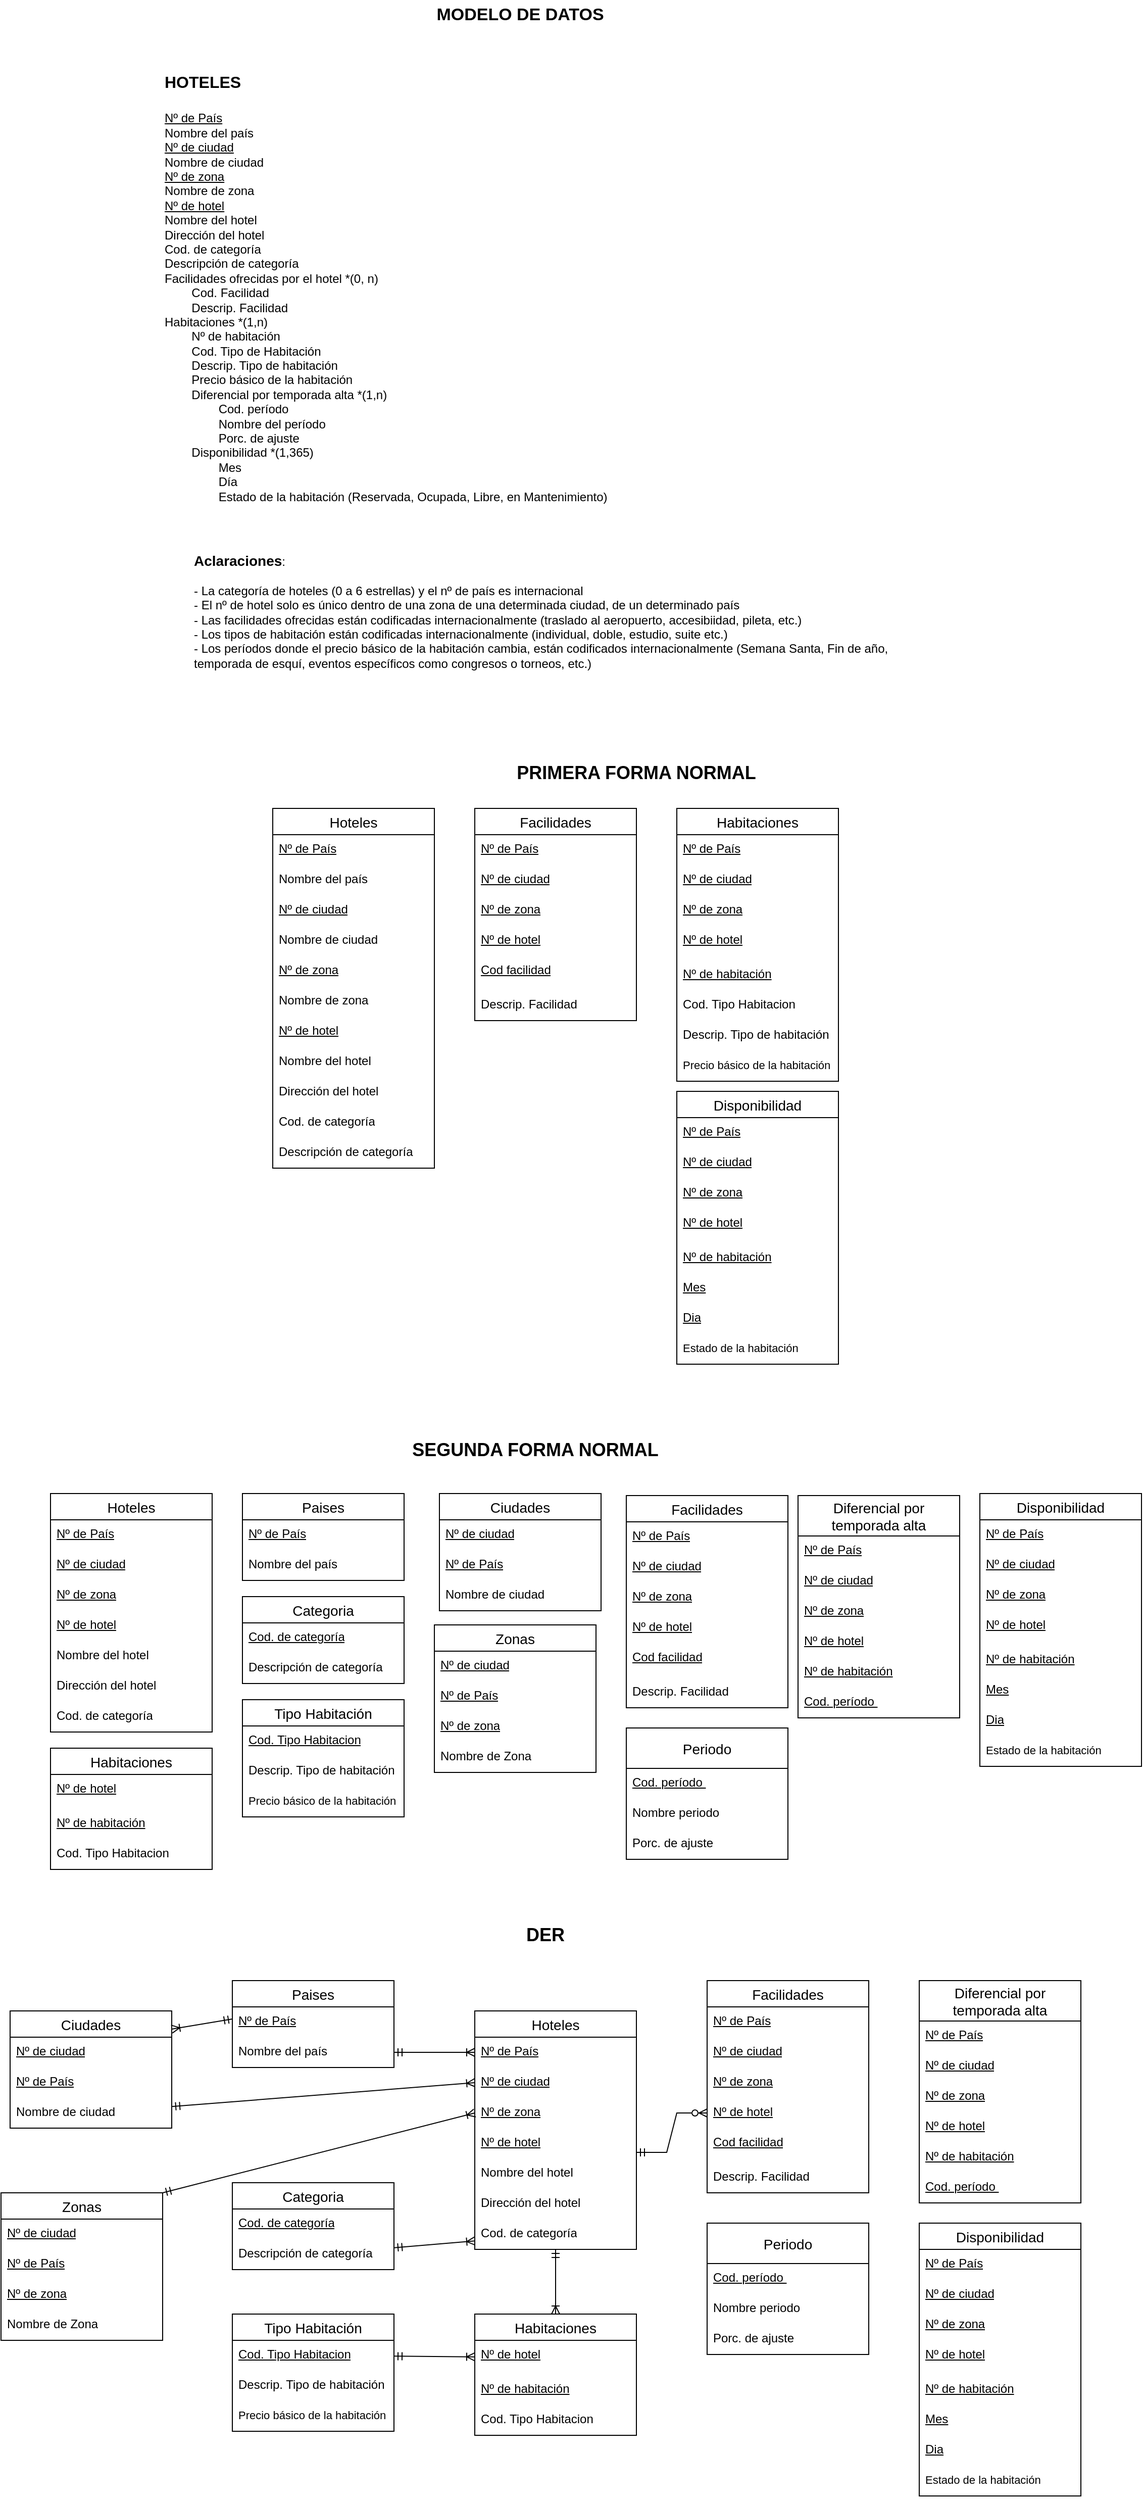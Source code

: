 <mxfile version="24.7.12">
  <diagram name="Página-1" id="jM7lxEKWj-UprXVMMiSj">
    <mxGraphModel dx="2159" dy="474" grid="1" gridSize="10" guides="1" tooltips="1" connect="1" arrows="1" fold="1" page="1" pageScale="1" pageWidth="827" pageHeight="1169" math="0" shadow="0">
      <root>
        <mxCell id="0" />
        <mxCell id="1" parent="0" />
        <mxCell id="xkcgRxBu76btitXjiLDg-1" value="&lt;b&gt;&lt;font style=&quot;font-size: 16px;&quot;&gt;HOTELES&lt;/font&gt;&lt;/b&gt;&lt;div&gt;&lt;span style=&quot;font-size: 16px;&quot;&gt;&lt;b&gt;&lt;br&gt;&lt;/b&gt;&lt;/span&gt;&lt;u&gt;Nº de País&lt;br&gt;&lt;/u&gt;Nombre del país&lt;br&gt;&lt;u&gt;Nº de ciudad&lt;br&gt;&lt;/u&gt;Nombre de ciudad&lt;br&gt;&lt;u&gt;Nº de zona&lt;br&gt;&lt;/u&gt;Nombre de zona&lt;br&gt;&lt;u&gt;Nº de hotel&lt;br&gt;&lt;/u&gt;Nombre del hotel&lt;br&gt;Dirección del hotel&lt;br&gt;Cod. de categoría&lt;br&gt;Descripción de categoría&lt;br&gt;Facilidades ofrecidas por el hotel *(0, n)&lt;br&gt;&lt;span style=&quot;white-space: pre;&quot;&gt;&#x9;&lt;/span&gt;Cod. Facilidad&lt;br&gt;&lt;span style=&quot;white-space: pre;&quot;&gt;&#x9;&lt;/span&gt;Descrip. Facilidad&lt;br&gt;Habitaciones *(1,n)&lt;br&gt;&lt;span style=&quot;white-space: pre;&quot;&gt;&#x9;&lt;/span&gt;Nº de habitación&lt;br&gt;&lt;span style=&quot;white-space: pre;&quot;&gt;&#x9;&lt;/span&gt;Cod. Tipo de Habitación&lt;br&gt;&lt;span style=&quot;white-space: pre;&quot;&gt;&#x9;&lt;/span&gt;Descrip. Tipo de habitación&lt;br&gt;&lt;span style=&quot;white-space: pre;&quot;&gt;&#x9;&lt;/span&gt;Precio básico de la habitación&lt;br&gt;&lt;span style=&quot;white-space: pre;&quot;&gt;&#x9;&lt;/span&gt;Diferencial por temporada alta *(1,n)&lt;br&gt;&lt;span style=&quot;white-space: pre;&quot;&gt;&#x9;&lt;/span&gt;&lt;span style=&quot;white-space: pre;&quot;&gt;&#x9;&lt;/span&gt;Cod. período&lt;br&gt;&lt;span style=&quot;white-space: pre;&quot;&gt;&#x9;&lt;/span&gt;&lt;span style=&quot;white-space: pre;&quot;&gt;&#x9;&lt;/span&gt;Nombre del período&lt;br&gt;&lt;span style=&quot;white-space: pre;&quot;&gt;&#x9;&lt;/span&gt;&lt;span style=&quot;white-space: pre;&quot;&gt;&#x9;&lt;/span&gt;Porc. de ajuste&lt;br&gt;&lt;span style=&quot;white-space: pre;&quot;&gt;&#x9;&lt;/span&gt;Disponibilidad *(1,365)&lt;br&gt;&lt;span style=&quot;white-space: pre;&quot;&gt;&#x9;&lt;/span&gt;&lt;span style=&quot;white-space: pre;&quot;&gt;&#x9;&lt;/span&gt;Mes&lt;br&gt;&lt;span style=&quot;white-space: pre;&quot;&gt;&#x9;&lt;/span&gt;&lt;span style=&quot;white-space: pre;&quot;&gt;&#x9;&lt;/span&gt;Día&lt;br&gt;&lt;span style=&quot;white-space: pre;&quot;&gt;&#x9;&lt;/span&gt;&lt;span style=&quot;white-space: pre;&quot;&gt;&#x9;&lt;/span&gt;Estado de la habitación (Reservada, Ocupada, Libre, en Mantenimiento)&lt;/div&gt;" style="text;html=1;align=left;verticalAlign=middle;whiteSpace=wrap;rounded=0;" parent="1" vertex="1">
          <mxGeometry x="11" y="100" width="459" height="450" as="geometry" />
        </mxCell>
        <mxCell id="xkcgRxBu76btitXjiLDg-2" value="MODELO DE DATOS" style="text;html=1;align=center;verticalAlign=middle;whiteSpace=wrap;rounded=0;fontStyle=1;fontSize=17;" parent="1" vertex="1">
          <mxGeometry x="280" y="40" width="170" height="30" as="geometry" />
        </mxCell>
        <mxCell id="xkcgRxBu76btitXjiLDg-3" value="&lt;div&gt;&lt;b&gt;&lt;font style=&quot;font-size: 14px;&quot;&gt;Aclaraciones&lt;/font&gt;&lt;/b&gt;:&lt;/div&gt;&lt;div&gt;&lt;br&gt;&lt;/div&gt;- La categoría de hoteles (0 a 6 estrellas) y el nº de país es internacional&lt;br&gt;- El nº de hotel solo es único dentro de una zona de una determinada ciudad, de un determinado país&lt;br&gt;- Las facilidades ofrecidas están codificadas internacionalmente (traslado al aeropuerto, accesibiidad, pileta, etc.)&lt;br&gt;- Los tipos de habitación están codificadas internacionalmente (individual, doble, estudio, suite etc.)&lt;br&gt;- Los períodos donde el precio básico de la habitación cambia, están codificados internacionalmente (Semana Santa, Fin de año, temporada de esquí, eventos específicos como congresos o torneos, etc.)" style="text;html=1;align=left;verticalAlign=middle;whiteSpace=wrap;rounded=0;" parent="1" vertex="1">
          <mxGeometry x="40" y="570" width="700" height="150" as="geometry" />
        </mxCell>
        <mxCell id="qDECoY2A0RhCStAklAK_-1" value="&lt;b&gt;&lt;font style=&quot;font-size: 18px;&quot;&gt;PRIMERA FORMA NORMAL&lt;/font&gt;&lt;/b&gt;" style="text;html=1;align=center;verticalAlign=middle;whiteSpace=wrap;rounded=0;" parent="1" vertex="1">
          <mxGeometry x="340" y="790" width="280" height="30" as="geometry" />
        </mxCell>
        <mxCell id="qDECoY2A0RhCStAklAK_-2" value="Hoteles" style="swimlane;fontStyle=0;childLayout=stackLayout;horizontal=1;startSize=26;horizontalStack=0;resizeParent=1;resizeParentMax=0;resizeLast=0;collapsible=1;marginBottom=0;align=center;fontSize=14;" parent="1" vertex="1">
          <mxGeometry x="120" y="840" width="160" height="356" as="geometry" />
        </mxCell>
        <mxCell id="qDECoY2A0RhCStAklAK_-3" value="&lt;u&gt;Nº de País&lt;/u&gt;&lt;div&gt;&lt;br&gt;&lt;/div&gt;" style="text;strokeColor=none;fillColor=none;spacingLeft=4;spacingRight=4;overflow=hidden;rotatable=0;points=[[0,0.5],[1,0.5]];portConstraint=eastwest;fontSize=12;whiteSpace=wrap;html=1;" parent="qDECoY2A0RhCStAklAK_-2" vertex="1">
          <mxGeometry y="26" width="160" height="30" as="geometry" />
        </mxCell>
        <mxCell id="qDECoY2A0RhCStAklAK_-4" value="Nombre del país&lt;div&gt;&lt;br/&gt;&lt;/div&gt;" style="text;strokeColor=none;fillColor=none;spacingLeft=4;spacingRight=4;overflow=hidden;rotatable=0;points=[[0,0.5],[1,0.5]];portConstraint=eastwest;fontSize=12;whiteSpace=wrap;html=1;" parent="qDECoY2A0RhCStAklAK_-2" vertex="1">
          <mxGeometry y="56" width="160" height="30" as="geometry" />
        </mxCell>
        <mxCell id="qDECoY2A0RhCStAklAK_-5" value="&lt;u&gt;Nº de ciudad&lt;/u&gt;&lt;div&gt;&lt;br&gt;&lt;/div&gt;" style="text;strokeColor=none;fillColor=none;spacingLeft=4;spacingRight=4;overflow=hidden;rotatable=0;points=[[0,0.5],[1,0.5]];portConstraint=eastwest;fontSize=12;whiteSpace=wrap;html=1;" parent="qDECoY2A0RhCStAklAK_-2" vertex="1">
          <mxGeometry y="86" width="160" height="30" as="geometry" />
        </mxCell>
        <mxCell id="qDECoY2A0RhCStAklAK_-6" value="Nombre de ciudad&lt;div&gt;&lt;br/&gt;&lt;/div&gt;" style="text;strokeColor=none;fillColor=none;spacingLeft=4;spacingRight=4;overflow=hidden;rotatable=0;points=[[0,0.5],[1,0.5]];portConstraint=eastwest;fontSize=12;whiteSpace=wrap;html=1;" parent="qDECoY2A0RhCStAklAK_-2" vertex="1">
          <mxGeometry y="116" width="160" height="30" as="geometry" />
        </mxCell>
        <mxCell id="qDECoY2A0RhCStAklAK_-7" value="&lt;u&gt;Nº de zona&lt;/u&gt;&lt;div&gt;&lt;br&gt;&lt;/div&gt;" style="text;strokeColor=none;fillColor=none;spacingLeft=4;spacingRight=4;overflow=hidden;rotatable=0;points=[[0,0.5],[1,0.5]];portConstraint=eastwest;fontSize=12;whiteSpace=wrap;html=1;" parent="qDECoY2A0RhCStAklAK_-2" vertex="1">
          <mxGeometry y="146" width="160" height="30" as="geometry" />
        </mxCell>
        <mxCell id="qDECoY2A0RhCStAklAK_-8" value="Nombre de zona&lt;div&gt;&lt;br/&gt;&lt;/div&gt;" style="text;strokeColor=none;fillColor=none;spacingLeft=4;spacingRight=4;overflow=hidden;rotatable=0;points=[[0,0.5],[1,0.5]];portConstraint=eastwest;fontSize=12;whiteSpace=wrap;html=1;" parent="qDECoY2A0RhCStAklAK_-2" vertex="1">
          <mxGeometry y="176" width="160" height="30" as="geometry" />
        </mxCell>
        <mxCell id="qDECoY2A0RhCStAklAK_-9" value="&lt;u&gt;Nº de hotel&lt;/u&gt;&lt;div&gt;&lt;br&gt;&lt;/div&gt;" style="text;strokeColor=none;fillColor=none;spacingLeft=4;spacingRight=4;overflow=hidden;rotatable=0;points=[[0,0.5],[1,0.5]];portConstraint=eastwest;fontSize=12;whiteSpace=wrap;html=1;" parent="qDECoY2A0RhCStAklAK_-2" vertex="1">
          <mxGeometry y="206" width="160" height="30" as="geometry" />
        </mxCell>
        <mxCell id="qDECoY2A0RhCStAklAK_-10" value="Nombre del hotel&lt;div&gt;&lt;br/&gt;&lt;/div&gt;" style="text;strokeColor=none;fillColor=none;spacingLeft=4;spacingRight=4;overflow=hidden;rotatable=0;points=[[0,0.5],[1,0.5]];portConstraint=eastwest;fontSize=12;whiteSpace=wrap;html=1;" parent="qDECoY2A0RhCStAklAK_-2" vertex="1">
          <mxGeometry y="236" width="160" height="30" as="geometry" />
        </mxCell>
        <mxCell id="qDECoY2A0RhCStAklAK_-11" value="Dirección del hotel&lt;div&gt;&lt;br/&gt;&lt;/div&gt;" style="text;strokeColor=none;fillColor=none;spacingLeft=4;spacingRight=4;overflow=hidden;rotatable=0;points=[[0,0.5],[1,0.5]];portConstraint=eastwest;fontSize=12;whiteSpace=wrap;html=1;" parent="qDECoY2A0RhCStAklAK_-2" vertex="1">
          <mxGeometry y="266" width="160" height="30" as="geometry" />
        </mxCell>
        <mxCell id="qDECoY2A0RhCStAklAK_-12" value="Cod. de categoría&lt;div&gt;&lt;br/&gt;&lt;/div&gt;" style="text;strokeColor=none;fillColor=none;spacingLeft=4;spacingRight=4;overflow=hidden;rotatable=0;points=[[0,0.5],[1,0.5]];portConstraint=eastwest;fontSize=12;whiteSpace=wrap;html=1;" parent="qDECoY2A0RhCStAklAK_-2" vertex="1">
          <mxGeometry y="296" width="160" height="30" as="geometry" />
        </mxCell>
        <mxCell id="qDECoY2A0RhCStAklAK_-13" value="Descripción de categoría&lt;div&gt;&lt;br/&gt;&lt;/div&gt;" style="text;strokeColor=none;fillColor=none;spacingLeft=4;spacingRight=4;overflow=hidden;rotatable=0;points=[[0,0.5],[1,0.5]];portConstraint=eastwest;fontSize=12;whiteSpace=wrap;html=1;" parent="qDECoY2A0RhCStAklAK_-2" vertex="1">
          <mxGeometry y="326" width="160" height="30" as="geometry" />
        </mxCell>
        <mxCell id="0_xm6hFW7SZY7vTAGGuC-1" value="Facilidades" style="swimlane;fontStyle=0;childLayout=stackLayout;horizontal=1;startSize=26;horizontalStack=0;resizeParent=1;resizeParentMax=0;resizeLast=0;collapsible=1;marginBottom=0;align=center;fontSize=14;" parent="1" vertex="1">
          <mxGeometry x="320" y="840" width="160" height="210" as="geometry" />
        </mxCell>
        <mxCell id="0_xm6hFW7SZY7vTAGGuC-2" value="&lt;u&gt;Nº de País&lt;/u&gt;&lt;div&gt;&lt;br&gt;&lt;/div&gt;" style="text;strokeColor=none;fillColor=none;spacingLeft=4;spacingRight=4;overflow=hidden;rotatable=0;points=[[0,0.5],[1,0.5]];portConstraint=eastwest;fontSize=12;whiteSpace=wrap;html=1;" parent="0_xm6hFW7SZY7vTAGGuC-1" vertex="1">
          <mxGeometry y="26" width="160" height="30" as="geometry" />
        </mxCell>
        <mxCell id="0_xm6hFW7SZY7vTAGGuC-3" value="&lt;u&gt;Nº de ciudad&lt;/u&gt;&lt;div&gt;&lt;br&gt;&lt;/div&gt;" style="text;strokeColor=none;fillColor=none;spacingLeft=4;spacingRight=4;overflow=hidden;rotatable=0;points=[[0,0.5],[1,0.5]];portConstraint=eastwest;fontSize=12;whiteSpace=wrap;html=1;" parent="0_xm6hFW7SZY7vTAGGuC-1" vertex="1">
          <mxGeometry y="56" width="160" height="30" as="geometry" />
        </mxCell>
        <mxCell id="0_xm6hFW7SZY7vTAGGuC-4" value="&lt;u&gt;Nº de zona&lt;/u&gt;&lt;div&gt;&lt;br&gt;&lt;/div&gt;" style="text;strokeColor=none;fillColor=none;spacingLeft=4;spacingRight=4;overflow=hidden;rotatable=0;points=[[0,0.5],[1,0.5]];portConstraint=eastwest;fontSize=12;whiteSpace=wrap;html=1;" parent="0_xm6hFW7SZY7vTAGGuC-1" vertex="1">
          <mxGeometry y="86" width="160" height="30" as="geometry" />
        </mxCell>
        <mxCell id="0_xm6hFW7SZY7vTAGGuC-5" value="&lt;u&gt;Nº de hotel&lt;/u&gt;&lt;div&gt;&lt;br&gt;&lt;/div&gt;" style="text;strokeColor=none;fillColor=none;spacingLeft=4;spacingRight=4;overflow=hidden;rotatable=0;points=[[0,0.5],[1,0.5]];portConstraint=eastwest;fontSize=12;whiteSpace=wrap;html=1;" parent="0_xm6hFW7SZY7vTAGGuC-1" vertex="1">
          <mxGeometry y="116" width="160" height="30" as="geometry" />
        </mxCell>
        <mxCell id="0_xm6hFW7SZY7vTAGGuC-6" value="&lt;div&gt;&lt;u&gt;Cod facilidad&lt;/u&gt;&lt;/div&gt;" style="text;strokeColor=none;fillColor=none;spacingLeft=4;spacingRight=4;overflow=hidden;rotatable=0;points=[[0,0.5],[1,0.5]];portConstraint=eastwest;fontSize=12;whiteSpace=wrap;html=1;" parent="0_xm6hFW7SZY7vTAGGuC-1" vertex="1">
          <mxGeometry y="146" width="160" height="34" as="geometry" />
        </mxCell>
        <mxCell id="0_xm6hFW7SZY7vTAGGuC-7" value="&lt;div&gt;Descrip. Facilidad&lt;br/&gt;&lt;/div&gt;" style="text;strokeColor=none;fillColor=none;spacingLeft=4;spacingRight=4;overflow=hidden;rotatable=0;points=[[0,0.5],[1,0.5]];portConstraint=eastwest;fontSize=12;whiteSpace=wrap;html=1;" parent="0_xm6hFW7SZY7vTAGGuC-1" vertex="1">
          <mxGeometry y="180" width="160" height="30" as="geometry" />
        </mxCell>
        <mxCell id="tslXTPR5O2dZaiBsaS7V-1" value="Habitaciones" style="swimlane;fontStyle=0;childLayout=stackLayout;horizontal=1;startSize=26;horizontalStack=0;resizeParent=1;resizeParentMax=0;resizeLast=0;collapsible=1;marginBottom=0;align=center;fontSize=14;" parent="1" vertex="1">
          <mxGeometry x="520" y="840" width="160" height="270" as="geometry" />
        </mxCell>
        <mxCell id="tslXTPR5O2dZaiBsaS7V-3" value="&lt;div&gt;&lt;u&gt;Nº de País&lt;/u&gt;&lt;div&gt;&lt;br&gt;&lt;/div&gt;&lt;/div&gt;" style="text;strokeColor=none;fillColor=none;spacingLeft=4;spacingRight=4;overflow=hidden;rotatable=0;points=[[0,0.5],[1,0.5]];portConstraint=eastwest;fontSize=12;whiteSpace=wrap;html=1;" parent="tslXTPR5O2dZaiBsaS7V-1" vertex="1">
          <mxGeometry y="26" width="160" height="30" as="geometry" />
        </mxCell>
        <mxCell id="tslXTPR5O2dZaiBsaS7V-4" value="&lt;div&gt;&lt;u&gt;Nº de ciudad&lt;/u&gt;&lt;div&gt;&lt;br&gt;&lt;/div&gt;&lt;/div&gt;" style="text;strokeColor=none;fillColor=none;spacingLeft=4;spacingRight=4;overflow=hidden;rotatable=0;points=[[0,0.5],[1,0.5]];portConstraint=eastwest;fontSize=12;whiteSpace=wrap;html=1;" parent="tslXTPR5O2dZaiBsaS7V-1" vertex="1">
          <mxGeometry y="56" width="160" height="30" as="geometry" />
        </mxCell>
        <mxCell id="tslXTPR5O2dZaiBsaS7V-5" value="&lt;div&gt;&lt;u&gt;Nº de zona&lt;/u&gt;&lt;div&gt;&lt;br&gt;&lt;/div&gt;&lt;/div&gt;" style="text;strokeColor=none;fillColor=none;spacingLeft=4;spacingRight=4;overflow=hidden;rotatable=0;points=[[0,0.5],[1,0.5]];portConstraint=eastwest;fontSize=12;whiteSpace=wrap;html=1;" parent="tslXTPR5O2dZaiBsaS7V-1" vertex="1">
          <mxGeometry y="86" width="160" height="30" as="geometry" />
        </mxCell>
        <mxCell id="tslXTPR5O2dZaiBsaS7V-6" value="&lt;u&gt;Nº de hotel&lt;/u&gt;&lt;div&gt;&lt;br&gt;&lt;/div&gt;" style="text;strokeColor=none;fillColor=none;spacingLeft=4;spacingRight=4;overflow=hidden;rotatable=0;points=[[0,0.5],[1,0.5]];portConstraint=eastwest;fontSize=12;whiteSpace=wrap;html=1;" parent="tslXTPR5O2dZaiBsaS7V-1" vertex="1">
          <mxGeometry y="116" width="160" height="34" as="geometry" />
        </mxCell>
        <mxCell id="tslXTPR5O2dZaiBsaS7V-7" value="Nº de habitación" style="text;strokeColor=none;fillColor=none;spacingLeft=4;spacingRight=4;overflow=hidden;rotatable=0;points=[[0,0.5],[1,0.5]];portConstraint=eastwest;fontSize=12;whiteSpace=wrap;html=1;fontStyle=4" parent="tslXTPR5O2dZaiBsaS7V-1" vertex="1">
          <mxGeometry y="150" width="160" height="30" as="geometry" />
        </mxCell>
        <mxCell id="tslXTPR5O2dZaiBsaS7V-10" value="Cod. Tipo Habitacion" style="text;strokeColor=none;fillColor=none;spacingLeft=4;spacingRight=4;overflow=hidden;rotatable=0;points=[[0,0.5],[1,0.5]];portConstraint=eastwest;fontSize=12;whiteSpace=wrap;html=1;" parent="tslXTPR5O2dZaiBsaS7V-1" vertex="1">
          <mxGeometry y="180" width="160" height="30" as="geometry" />
        </mxCell>
        <mxCell id="tslXTPR5O2dZaiBsaS7V-8" value="Descrip. Tipo de habitación" style="text;strokeColor=none;fillColor=none;spacingLeft=4;spacingRight=4;overflow=hidden;rotatable=0;points=[[0,0.5],[1,0.5]];portConstraint=eastwest;fontSize=12;whiteSpace=wrap;html=1;" parent="tslXTPR5O2dZaiBsaS7V-1" vertex="1">
          <mxGeometry y="210" width="160" height="30" as="geometry" />
        </mxCell>
        <mxCell id="tslXTPR5O2dZaiBsaS7V-9" value="&lt;font style=&quot;font-size: 11px;&quot;&gt;Precio básico de la habitación&lt;/font&gt;" style="text;strokeColor=none;fillColor=none;spacingLeft=4;spacingRight=4;overflow=hidden;rotatable=0;points=[[0,0.5],[1,0.5]];portConstraint=eastwest;fontSize=12;whiteSpace=wrap;html=1;align=left;" parent="tslXTPR5O2dZaiBsaS7V-1" vertex="1">
          <mxGeometry y="240" width="160" height="30" as="geometry" />
        </mxCell>
        <mxCell id="rYhlFkUklF-xNKJSXs77-1" value="Diferencial por&#xa;temporada alta" style="swimlane;fontStyle=0;childLayout=stackLayout;horizontal=1;startSize=40;horizontalStack=0;resizeParent=1;resizeParentMax=0;resizeLast=0;collapsible=1;marginBottom=0;align=center;fontSize=14;" parent="1" vertex="1">
          <mxGeometry x="640" y="1520" width="160" height="220" as="geometry" />
        </mxCell>
        <mxCell id="rYhlFkUklF-xNKJSXs77-2" value="&lt;u&gt;Nº de País&lt;/u&gt;&lt;div&gt;&lt;br&gt;&lt;/div&gt;" style="text;strokeColor=none;fillColor=none;spacingLeft=4;spacingRight=4;overflow=hidden;rotatable=0;points=[[0,0.5],[1,0.5]];portConstraint=eastwest;fontSize=12;whiteSpace=wrap;html=1;" parent="rYhlFkUklF-xNKJSXs77-1" vertex="1">
          <mxGeometry y="40" width="160" height="30" as="geometry" />
        </mxCell>
        <mxCell id="rYhlFkUklF-xNKJSXs77-3" value="&lt;div&gt;&lt;u&gt;Nº de ciudad&lt;/u&gt;&lt;div&gt;&lt;br&gt;&lt;/div&gt;&lt;/div&gt;" style="text;strokeColor=none;fillColor=none;spacingLeft=4;spacingRight=4;overflow=hidden;rotatable=0;points=[[0,0.5],[1,0.5]];portConstraint=eastwest;fontSize=12;whiteSpace=wrap;html=1;" parent="rYhlFkUklF-xNKJSXs77-1" vertex="1">
          <mxGeometry y="70" width="160" height="30" as="geometry" />
        </mxCell>
        <mxCell id="rYhlFkUklF-xNKJSXs77-4" value="&lt;div&gt;&lt;u&gt;Nº de zona&lt;/u&gt;&lt;div&gt;&lt;br&gt;&lt;/div&gt;&lt;/div&gt;" style="text;strokeColor=none;fillColor=none;spacingLeft=4;spacingRight=4;overflow=hidden;rotatable=0;points=[[0,0.5],[1,0.5]];portConstraint=eastwest;fontSize=12;whiteSpace=wrap;html=1;" parent="rYhlFkUklF-xNKJSXs77-1" vertex="1">
          <mxGeometry y="100" width="160" height="30" as="geometry" />
        </mxCell>
        <mxCell id="rYhlFkUklF-xNKJSXs77-5" value="&lt;div&gt;&lt;u&gt;Nº de hotel&lt;/u&gt;&lt;div&gt;&lt;br&gt;&lt;/div&gt;&lt;/div&gt;" style="text;strokeColor=none;fillColor=none;spacingLeft=4;spacingRight=4;overflow=hidden;rotatable=0;points=[[0,0.5],[1,0.5]];portConstraint=eastwest;fontSize=12;whiteSpace=wrap;html=1;" parent="rYhlFkUklF-xNKJSXs77-1" vertex="1">
          <mxGeometry y="130" width="160" height="30" as="geometry" />
        </mxCell>
        <mxCell id="-9xxhdU6zpW5x84kb3Ga-1" value="&lt;span style=&quot;text-decoration-line: underline;&quot;&gt;Nº de habitación&lt;/span&gt;" style="text;strokeColor=none;fillColor=none;spacingLeft=4;spacingRight=4;overflow=hidden;rotatable=0;points=[[0,0.5],[1,0.5]];portConstraint=eastwest;fontSize=12;whiteSpace=wrap;html=1;" parent="rYhlFkUklF-xNKJSXs77-1" vertex="1">
          <mxGeometry y="160" width="160" height="30" as="geometry" />
        </mxCell>
        <mxCell id="rYhlFkUklF-xNKJSXs77-6" value="&lt;u&gt;Cod. período&amp;nbsp;&lt;/u&gt;" style="text;strokeColor=none;fillColor=none;spacingLeft=4;spacingRight=4;overflow=hidden;rotatable=0;points=[[0,0.5],[1,0.5]];portConstraint=eastwest;fontSize=12;whiteSpace=wrap;html=1;" parent="rYhlFkUklF-xNKJSXs77-1" vertex="1">
          <mxGeometry y="190" width="160" height="30" as="geometry" />
        </mxCell>
        <mxCell id="rYhlFkUklF-xNKJSXs77-16" value="Disponibilidad" style="swimlane;fontStyle=0;childLayout=stackLayout;horizontal=1;startSize=26;horizontalStack=0;resizeParent=1;resizeParentMax=0;resizeLast=0;collapsible=1;marginBottom=0;align=center;fontSize=14;" parent="1" vertex="1">
          <mxGeometry x="520" y="1120" width="160" height="270" as="geometry" />
        </mxCell>
        <mxCell id="rYhlFkUklF-xNKJSXs77-17" value="&lt;div&gt;&lt;u&gt;Nº de País&lt;/u&gt;&lt;div&gt;&lt;br&gt;&lt;/div&gt;&lt;/div&gt;" style="text;strokeColor=none;fillColor=none;spacingLeft=4;spacingRight=4;overflow=hidden;rotatable=0;points=[[0,0.5],[1,0.5]];portConstraint=eastwest;fontSize=12;whiteSpace=wrap;html=1;" parent="rYhlFkUklF-xNKJSXs77-16" vertex="1">
          <mxGeometry y="26" width="160" height="30" as="geometry" />
        </mxCell>
        <mxCell id="rYhlFkUklF-xNKJSXs77-18" value="&lt;div&gt;&lt;u&gt;Nº de ciudad&lt;/u&gt;&lt;div&gt;&lt;br&gt;&lt;/div&gt;&lt;/div&gt;" style="text;strokeColor=none;fillColor=none;spacingLeft=4;spacingRight=4;overflow=hidden;rotatable=0;points=[[0,0.5],[1,0.5]];portConstraint=eastwest;fontSize=12;whiteSpace=wrap;html=1;" parent="rYhlFkUklF-xNKJSXs77-16" vertex="1">
          <mxGeometry y="56" width="160" height="30" as="geometry" />
        </mxCell>
        <mxCell id="rYhlFkUklF-xNKJSXs77-19" value="&lt;div&gt;&lt;u&gt;Nº de zona&lt;/u&gt;&lt;div&gt;&lt;br&gt;&lt;/div&gt;&lt;/div&gt;" style="text;strokeColor=none;fillColor=none;spacingLeft=4;spacingRight=4;overflow=hidden;rotatable=0;points=[[0,0.5],[1,0.5]];portConstraint=eastwest;fontSize=12;whiteSpace=wrap;html=1;" parent="rYhlFkUklF-xNKJSXs77-16" vertex="1">
          <mxGeometry y="86" width="160" height="30" as="geometry" />
        </mxCell>
        <mxCell id="rYhlFkUklF-xNKJSXs77-20" value="&lt;u&gt;Nº de hotel&lt;/u&gt;&lt;div&gt;&lt;br&gt;&lt;/div&gt;" style="text;strokeColor=none;fillColor=none;spacingLeft=4;spacingRight=4;overflow=hidden;rotatable=0;points=[[0,0.5],[1,0.5]];portConstraint=eastwest;fontSize=12;whiteSpace=wrap;html=1;" parent="rYhlFkUklF-xNKJSXs77-16" vertex="1">
          <mxGeometry y="116" width="160" height="34" as="geometry" />
        </mxCell>
        <mxCell id="rYhlFkUklF-xNKJSXs77-21" value="Nº de habitación" style="text;strokeColor=none;fillColor=none;spacingLeft=4;spacingRight=4;overflow=hidden;rotatable=0;points=[[0,0.5],[1,0.5]];portConstraint=eastwest;fontSize=12;whiteSpace=wrap;html=1;fontStyle=4" parent="rYhlFkUklF-xNKJSXs77-16" vertex="1">
          <mxGeometry y="150" width="160" height="30" as="geometry" />
        </mxCell>
        <mxCell id="rYhlFkUklF-xNKJSXs77-22" value="&lt;u&gt;Mes&lt;/u&gt;" style="text;strokeColor=none;fillColor=none;spacingLeft=4;spacingRight=4;overflow=hidden;rotatable=0;points=[[0,0.5],[1,0.5]];portConstraint=eastwest;fontSize=12;whiteSpace=wrap;html=1;" parent="rYhlFkUklF-xNKJSXs77-16" vertex="1">
          <mxGeometry y="180" width="160" height="30" as="geometry" />
        </mxCell>
        <mxCell id="rYhlFkUklF-xNKJSXs77-23" value="&lt;u&gt;Dia&lt;/u&gt;" style="text;strokeColor=none;fillColor=none;spacingLeft=4;spacingRight=4;overflow=hidden;rotatable=0;points=[[0,0.5],[1,0.5]];portConstraint=eastwest;fontSize=12;whiteSpace=wrap;html=1;" parent="rYhlFkUklF-xNKJSXs77-16" vertex="1">
          <mxGeometry y="210" width="160" height="30" as="geometry" />
        </mxCell>
        <mxCell id="rYhlFkUklF-xNKJSXs77-24" value="&lt;font style=&quot;font-size: 11px;&quot;&gt;Estado de la habitación&lt;/font&gt;" style="text;strokeColor=none;fillColor=none;spacingLeft=4;spacingRight=4;overflow=hidden;rotatable=0;points=[[0,0.5],[1,0.5]];portConstraint=eastwest;fontSize=12;whiteSpace=wrap;html=1;align=left;" parent="rYhlFkUklF-xNKJSXs77-16" vertex="1">
          <mxGeometry y="240" width="160" height="30" as="geometry" />
        </mxCell>
        <mxCell id="-9xxhdU6zpW5x84kb3Ga-2" value="&lt;b&gt;&lt;font style=&quot;font-size: 18px;&quot;&gt;SEGUNDA FORMA NORMAL&lt;/font&gt;&lt;/b&gt;" style="text;html=1;align=center;verticalAlign=middle;whiteSpace=wrap;rounded=0;" parent="1" vertex="1">
          <mxGeometry x="240" y="1460" width="280" height="30" as="geometry" />
        </mxCell>
        <mxCell id="-9xxhdU6zpW5x84kb3Ga-3" value="Paises" style="swimlane;fontStyle=0;childLayout=stackLayout;horizontal=1;startSize=26;horizontalStack=0;resizeParent=1;resizeParentMax=0;resizeLast=0;collapsible=1;marginBottom=0;align=center;fontSize=14;" parent="1" vertex="1">
          <mxGeometry x="90" y="1518" width="160" height="86" as="geometry" />
        </mxCell>
        <mxCell id="-9xxhdU6zpW5x84kb3Ga-4" value="&lt;u&gt;Nº de País&lt;/u&gt;" style="text;strokeColor=none;fillColor=none;spacingLeft=4;spacingRight=4;overflow=hidden;rotatable=0;points=[[0,0.5],[1,0.5]];portConstraint=eastwest;fontSize=12;whiteSpace=wrap;html=1;" parent="-9xxhdU6zpW5x84kb3Ga-3" vertex="1">
          <mxGeometry y="26" width="160" height="30" as="geometry" />
        </mxCell>
        <mxCell id="-9xxhdU6zpW5x84kb3Ga-5" value="Nombre del país" style="text;strokeColor=none;fillColor=none;spacingLeft=4;spacingRight=4;overflow=hidden;rotatable=0;points=[[0,0.5],[1,0.5]];portConstraint=eastwest;fontSize=12;whiteSpace=wrap;html=1;" parent="-9xxhdU6zpW5x84kb3Ga-3" vertex="1">
          <mxGeometry y="56" width="160" height="30" as="geometry" />
        </mxCell>
        <mxCell id="-9xxhdU6zpW5x84kb3Ga-7" value="Hoteles" style="swimlane;fontStyle=0;childLayout=stackLayout;horizontal=1;startSize=26;horizontalStack=0;resizeParent=1;resizeParentMax=0;resizeLast=0;collapsible=1;marginBottom=0;align=center;fontSize=14;" parent="1" vertex="1">
          <mxGeometry x="-100" y="1518" width="160" height="236" as="geometry" />
        </mxCell>
        <mxCell id="-9xxhdU6zpW5x84kb3Ga-8" value="&lt;u&gt;Nº de País&lt;/u&gt;&lt;div&gt;&lt;br&gt;&lt;/div&gt;" style="text;strokeColor=none;fillColor=none;spacingLeft=4;spacingRight=4;overflow=hidden;rotatable=0;points=[[0,0.5],[1,0.5]];portConstraint=eastwest;fontSize=12;whiteSpace=wrap;html=1;" parent="-9xxhdU6zpW5x84kb3Ga-7" vertex="1">
          <mxGeometry y="26" width="160" height="30" as="geometry" />
        </mxCell>
        <mxCell id="-9xxhdU6zpW5x84kb3Ga-10" value="&lt;u&gt;Nº de ciudad&lt;/u&gt;&lt;div&gt;&lt;br&gt;&lt;/div&gt;" style="text;strokeColor=none;fillColor=none;spacingLeft=4;spacingRight=4;overflow=hidden;rotatable=0;points=[[0,0.5],[1,0.5]];portConstraint=eastwest;fontSize=12;whiteSpace=wrap;html=1;" parent="-9xxhdU6zpW5x84kb3Ga-7" vertex="1">
          <mxGeometry y="56" width="160" height="30" as="geometry" />
        </mxCell>
        <mxCell id="-9xxhdU6zpW5x84kb3Ga-12" value="&lt;u&gt;Nº de zona&lt;/u&gt;&lt;div&gt;&lt;br&gt;&lt;/div&gt;" style="text;strokeColor=none;fillColor=none;spacingLeft=4;spacingRight=4;overflow=hidden;rotatable=0;points=[[0,0.5],[1,0.5]];portConstraint=eastwest;fontSize=12;whiteSpace=wrap;html=1;" parent="-9xxhdU6zpW5x84kb3Ga-7" vertex="1">
          <mxGeometry y="86" width="160" height="30" as="geometry" />
        </mxCell>
        <mxCell id="-9xxhdU6zpW5x84kb3Ga-14" value="&lt;u&gt;Nº de hotel&lt;/u&gt;&lt;div&gt;&lt;br&gt;&lt;/div&gt;" style="text;strokeColor=none;fillColor=none;spacingLeft=4;spacingRight=4;overflow=hidden;rotatable=0;points=[[0,0.5],[1,0.5]];portConstraint=eastwest;fontSize=12;whiteSpace=wrap;html=1;" parent="-9xxhdU6zpW5x84kb3Ga-7" vertex="1">
          <mxGeometry y="116" width="160" height="30" as="geometry" />
        </mxCell>
        <mxCell id="-9xxhdU6zpW5x84kb3Ga-15" value="Nombre del hotel&lt;div&gt;&lt;br/&gt;&lt;/div&gt;" style="text;strokeColor=none;fillColor=none;spacingLeft=4;spacingRight=4;overflow=hidden;rotatable=0;points=[[0,0.5],[1,0.5]];portConstraint=eastwest;fontSize=12;whiteSpace=wrap;html=1;" parent="-9xxhdU6zpW5x84kb3Ga-7" vertex="1">
          <mxGeometry y="146" width="160" height="30" as="geometry" />
        </mxCell>
        <mxCell id="-9xxhdU6zpW5x84kb3Ga-16" value="Dirección del hotel&lt;div&gt;&lt;br/&gt;&lt;/div&gt;" style="text;strokeColor=none;fillColor=none;spacingLeft=4;spacingRight=4;overflow=hidden;rotatable=0;points=[[0,0.5],[1,0.5]];portConstraint=eastwest;fontSize=12;whiteSpace=wrap;html=1;" parent="-9xxhdU6zpW5x84kb3Ga-7" vertex="1">
          <mxGeometry y="176" width="160" height="30" as="geometry" />
        </mxCell>
        <mxCell id="v8e6qSbVIkH8Y4p5ILKF-8" value="Cod. de categoría&lt;div&gt;&lt;br/&gt;&lt;/div&gt;" style="text;strokeColor=none;fillColor=none;spacingLeft=4;spacingRight=4;overflow=hidden;rotatable=0;points=[[0,0.5],[1,0.5]];portConstraint=eastwest;fontSize=12;whiteSpace=wrap;html=1;" parent="-9xxhdU6zpW5x84kb3Ga-7" vertex="1">
          <mxGeometry y="206" width="160" height="30" as="geometry" />
        </mxCell>
        <mxCell id="v8e6qSbVIkH8Y4p5ILKF-2" value="Categoria" style="swimlane;fontStyle=0;childLayout=stackLayout;horizontal=1;startSize=26;horizontalStack=0;resizeParent=1;resizeParentMax=0;resizeLast=0;collapsible=1;marginBottom=0;align=center;fontSize=14;" parent="1" vertex="1">
          <mxGeometry x="90" y="1620" width="160" height="86" as="geometry" />
        </mxCell>
        <mxCell id="v8e6qSbVIkH8Y4p5ILKF-6" value="Cod. de categoría&lt;div&gt;&lt;br&gt;&lt;/div&gt;" style="text;strokeColor=none;fillColor=none;spacingLeft=4;spacingRight=4;overflow=hidden;rotatable=0;points=[[0,0.5],[1,0.5]];portConstraint=eastwest;fontSize=12;whiteSpace=wrap;html=1;fontStyle=4" parent="v8e6qSbVIkH8Y4p5ILKF-2" vertex="1">
          <mxGeometry y="26" width="160" height="30" as="geometry" />
        </mxCell>
        <mxCell id="-9xxhdU6zpW5x84kb3Ga-18" value="Descripción de categoría&lt;div&gt;&lt;br/&gt;&lt;/div&gt;" style="text;strokeColor=none;fillColor=none;spacingLeft=4;spacingRight=4;overflow=hidden;rotatable=0;points=[[0,0.5],[1,0.5]];portConstraint=eastwest;fontSize=12;whiteSpace=wrap;html=1;" parent="v8e6qSbVIkH8Y4p5ILKF-2" vertex="1">
          <mxGeometry y="56" width="160" height="30" as="geometry" />
        </mxCell>
        <mxCell id="xGpMS7PiCY9Kp0agLqRa-15" value="Tipo Habitación" style="swimlane;fontStyle=0;childLayout=stackLayout;horizontal=1;startSize=26;horizontalStack=0;resizeParent=1;resizeParentMax=0;resizeLast=0;collapsible=1;marginBottom=0;align=center;fontSize=14;" parent="1" vertex="1">
          <mxGeometry x="90" y="1722" width="160" height="116" as="geometry" />
        </mxCell>
        <mxCell id="xGpMS7PiCY9Kp0agLqRa-21" value="&lt;u&gt;Cod. Tipo Habitacion&lt;/u&gt;" style="text;strokeColor=none;fillColor=none;spacingLeft=4;spacingRight=4;overflow=hidden;rotatable=0;points=[[0,0.5],[1,0.5]];portConstraint=eastwest;fontSize=12;whiteSpace=wrap;html=1;" parent="xGpMS7PiCY9Kp0agLqRa-15" vertex="1">
          <mxGeometry y="26" width="160" height="30" as="geometry" />
        </mxCell>
        <mxCell id="xGpMS7PiCY9Kp0agLqRa-22" value="Descrip. Tipo de habitación" style="text;strokeColor=none;fillColor=none;spacingLeft=4;spacingRight=4;overflow=hidden;rotatable=0;points=[[0,0.5],[1,0.5]];portConstraint=eastwest;fontSize=12;whiteSpace=wrap;html=1;" parent="xGpMS7PiCY9Kp0agLqRa-15" vertex="1">
          <mxGeometry y="56" width="160" height="30" as="geometry" />
        </mxCell>
        <mxCell id="xGpMS7PiCY9Kp0agLqRa-23" value="&lt;font style=&quot;font-size: 11px;&quot;&gt;Precio básico de la habitación&lt;/font&gt;" style="text;strokeColor=none;fillColor=none;spacingLeft=4;spacingRight=4;overflow=hidden;rotatable=0;points=[[0,0.5],[1,0.5]];portConstraint=eastwest;fontSize=12;whiteSpace=wrap;html=1;align=left;" parent="xGpMS7PiCY9Kp0agLqRa-15" vertex="1">
          <mxGeometry y="86" width="160" height="30" as="geometry" />
        </mxCell>
        <mxCell id="MbrZLyEGOneWsTnm67x0-5" value="Ciudades" style="swimlane;fontStyle=0;childLayout=stackLayout;horizontal=1;startSize=26;horizontalStack=0;resizeParent=1;resizeParentMax=0;resizeLast=0;collapsible=1;marginBottom=0;align=center;fontSize=14;" parent="1" vertex="1">
          <mxGeometry x="285" y="1518" width="160" height="116" as="geometry" />
        </mxCell>
        <mxCell id="MbrZLyEGOneWsTnm67x0-7" value="&lt;u&gt;Nº de ciudad&lt;/u&gt;&lt;div&gt;&lt;br&gt;&lt;/div&gt;" style="text;strokeColor=none;fillColor=none;spacingLeft=4;spacingRight=4;overflow=hidden;rotatable=0;points=[[0,0.5],[1,0.5]];portConstraint=eastwest;fontSize=12;whiteSpace=wrap;html=1;" parent="MbrZLyEGOneWsTnm67x0-5" vertex="1">
          <mxGeometry y="26" width="160" height="30" as="geometry" />
        </mxCell>
        <mxCell id="MbrZLyEGOneWsTnm67x0-6" value="&lt;u&gt;Nº de País&lt;/u&gt;" style="text;strokeColor=none;fillColor=none;spacingLeft=4;spacingRight=4;overflow=hidden;rotatable=0;points=[[0,0.5],[1,0.5]];portConstraint=eastwest;fontSize=12;whiteSpace=wrap;html=1;" parent="MbrZLyEGOneWsTnm67x0-5" vertex="1">
          <mxGeometry y="56" width="160" height="30" as="geometry" />
        </mxCell>
        <mxCell id="MbrZLyEGOneWsTnm67x0-8" value="Nombre de ciudad&lt;div&gt;&lt;br&gt;&lt;/div&gt;" style="text;strokeColor=none;fillColor=none;spacingLeft=4;spacingRight=4;overflow=hidden;rotatable=0;points=[[0,0.5],[1,0.5]];portConstraint=eastwest;fontSize=12;whiteSpace=wrap;html=1;" parent="MbrZLyEGOneWsTnm67x0-5" vertex="1">
          <mxGeometry y="86" width="160" height="30" as="geometry" />
        </mxCell>
        <mxCell id="Xz4hlnODMBMm26LAJ6Bf-1" value="Zonas" style="swimlane;fontStyle=0;childLayout=stackLayout;horizontal=1;startSize=26;horizontalStack=0;resizeParent=1;resizeParentMax=0;resizeLast=0;collapsible=1;marginBottom=0;align=center;fontSize=14;" parent="1" vertex="1">
          <mxGeometry x="280" y="1648" width="160" height="146" as="geometry" />
        </mxCell>
        <mxCell id="Xz4hlnODMBMm26LAJ6Bf-2" value="&lt;u&gt;Nº de ciudad&lt;/u&gt;&lt;div&gt;&lt;br&gt;&lt;/div&gt;" style="text;strokeColor=none;fillColor=none;spacingLeft=4;spacingRight=4;overflow=hidden;rotatable=0;points=[[0,0.5],[1,0.5]];portConstraint=eastwest;fontSize=12;whiteSpace=wrap;html=1;" parent="Xz4hlnODMBMm26LAJ6Bf-1" vertex="1">
          <mxGeometry y="26" width="160" height="30" as="geometry" />
        </mxCell>
        <mxCell id="Xz4hlnODMBMm26LAJ6Bf-3" value="&lt;u&gt;Nº de País&lt;/u&gt;" style="text;strokeColor=none;fillColor=none;spacingLeft=4;spacingRight=4;overflow=hidden;rotatable=0;points=[[0,0.5],[1,0.5]];portConstraint=eastwest;fontSize=12;whiteSpace=wrap;html=1;" parent="Xz4hlnODMBMm26LAJ6Bf-1" vertex="1">
          <mxGeometry y="56" width="160" height="30" as="geometry" />
        </mxCell>
        <mxCell id="Xz4hlnODMBMm26LAJ6Bf-6" value="&lt;u&gt;Nº de zona&lt;/u&gt;&lt;div&gt;&lt;br&gt;&lt;/div&gt;" style="text;strokeColor=none;fillColor=none;spacingLeft=4;spacingRight=4;overflow=hidden;rotatable=0;points=[[0,0.5],[1,0.5]];portConstraint=eastwest;fontSize=12;whiteSpace=wrap;html=1;" parent="Xz4hlnODMBMm26LAJ6Bf-1" vertex="1">
          <mxGeometry y="86" width="160" height="30" as="geometry" />
        </mxCell>
        <mxCell id="Xz4hlnODMBMm26LAJ6Bf-4" value="Nombre de Zona&lt;div&gt;&lt;br&gt;&lt;/div&gt;" style="text;strokeColor=none;fillColor=none;spacingLeft=4;spacingRight=4;overflow=hidden;rotatable=0;points=[[0,0.5],[1,0.5]];portConstraint=eastwest;fontSize=12;whiteSpace=wrap;html=1;" parent="Xz4hlnODMBMm26LAJ6Bf-1" vertex="1">
          <mxGeometry y="116" width="160" height="30" as="geometry" />
        </mxCell>
        <mxCell id="YZ_iTIWEsLRAkcZD_jYd-1" value="Habitaciones" style="swimlane;fontStyle=0;childLayout=stackLayout;horizontal=1;startSize=26;horizontalStack=0;resizeParent=1;resizeParentMax=0;resizeLast=0;collapsible=1;marginBottom=0;align=center;fontSize=14;" parent="1" vertex="1">
          <mxGeometry x="-100" y="1770" width="160" height="120" as="geometry" />
        </mxCell>
        <mxCell id="YZ_iTIWEsLRAkcZD_jYd-5" value="Nº de hotel&lt;div&gt;&lt;br&gt;&lt;/div&gt;" style="text;strokeColor=none;fillColor=none;spacingLeft=4;spacingRight=4;overflow=hidden;rotatable=0;points=[[0,0.5],[1,0.5]];portConstraint=eastwest;fontSize=12;whiteSpace=wrap;html=1;fontStyle=4" parent="YZ_iTIWEsLRAkcZD_jYd-1" vertex="1">
          <mxGeometry y="26" width="160" height="34" as="geometry" />
        </mxCell>
        <mxCell id="YZ_iTIWEsLRAkcZD_jYd-6" value="Nº de habitación" style="text;strokeColor=none;fillColor=none;spacingLeft=4;spacingRight=4;overflow=hidden;rotatable=0;points=[[0,0.5],[1,0.5]];portConstraint=eastwest;fontSize=12;whiteSpace=wrap;html=1;fontStyle=4" parent="YZ_iTIWEsLRAkcZD_jYd-1" vertex="1">
          <mxGeometry y="60" width="160" height="30" as="geometry" />
        </mxCell>
        <mxCell id="YZ_iTIWEsLRAkcZD_jYd-7" value="Cod. Tipo Habitacion" style="text;strokeColor=none;fillColor=none;spacingLeft=4;spacingRight=4;overflow=hidden;rotatable=0;points=[[0,0.5],[1,0.5]];portConstraint=eastwest;fontSize=12;whiteSpace=wrap;html=1;" parent="YZ_iTIWEsLRAkcZD_jYd-1" vertex="1">
          <mxGeometry y="90" width="160" height="30" as="geometry" />
        </mxCell>
        <mxCell id="DPNmPtZTHY25Sw5-x1fM-1" value="Periodo" style="swimlane;fontStyle=0;childLayout=stackLayout;horizontal=1;startSize=40;horizontalStack=0;resizeParent=1;resizeParentMax=0;resizeLast=0;collapsible=1;marginBottom=0;align=center;fontSize=14;" parent="1" vertex="1">
          <mxGeometry x="470" y="1750" width="160" height="130" as="geometry" />
        </mxCell>
        <mxCell id="DPNmPtZTHY25Sw5-x1fM-7" value="&lt;u&gt;Cod. período&amp;nbsp;&lt;/u&gt;" style="text;strokeColor=none;fillColor=none;spacingLeft=4;spacingRight=4;overflow=hidden;rotatable=0;points=[[0,0.5],[1,0.5]];portConstraint=eastwest;fontSize=12;whiteSpace=wrap;html=1;" parent="DPNmPtZTHY25Sw5-x1fM-1" vertex="1">
          <mxGeometry y="40" width="160" height="30" as="geometry" />
        </mxCell>
        <mxCell id="DPNmPtZTHY25Sw5-x1fM-8" value="&lt;div&gt;Nombre periodo&lt;/div&gt;" style="text;strokeColor=none;fillColor=none;spacingLeft=4;spacingRight=4;overflow=hidden;rotatable=0;points=[[0,0.5],[1,0.5]];portConstraint=eastwest;fontSize=12;whiteSpace=wrap;html=1;" parent="DPNmPtZTHY25Sw5-x1fM-1" vertex="1">
          <mxGeometry y="70" width="160" height="30" as="geometry" />
        </mxCell>
        <mxCell id="DPNmPtZTHY25Sw5-x1fM-11" value="Porc. de ajuste&lt;div&gt;&lt;br/&gt;&lt;/div&gt;" style="text;strokeColor=none;fillColor=none;spacingLeft=4;spacingRight=4;overflow=hidden;rotatable=0;points=[[0,0.5],[1,0.5]];portConstraint=eastwest;fontSize=12;whiteSpace=wrap;html=1;" parent="DPNmPtZTHY25Sw5-x1fM-1" vertex="1">
          <mxGeometry y="100" width="160" height="30" as="geometry" />
        </mxCell>
        <mxCell id="818opNGKGBq08x8-Oj2M-1" value="Facilidades" style="swimlane;fontStyle=0;childLayout=stackLayout;horizontal=1;startSize=26;horizontalStack=0;resizeParent=1;resizeParentMax=0;resizeLast=0;collapsible=1;marginBottom=0;align=center;fontSize=14;" parent="1" vertex="1">
          <mxGeometry x="470" y="1520" width="160" height="210" as="geometry" />
        </mxCell>
        <mxCell id="818opNGKGBq08x8-Oj2M-2" value="&lt;u&gt;Nº de País&lt;/u&gt;&lt;div&gt;&lt;br&gt;&lt;/div&gt;" style="text;strokeColor=none;fillColor=none;spacingLeft=4;spacingRight=4;overflow=hidden;rotatable=0;points=[[0,0.5],[1,0.5]];portConstraint=eastwest;fontSize=12;whiteSpace=wrap;html=1;" parent="818opNGKGBq08x8-Oj2M-1" vertex="1">
          <mxGeometry y="26" width="160" height="30" as="geometry" />
        </mxCell>
        <mxCell id="818opNGKGBq08x8-Oj2M-3" value="&lt;u&gt;Nº de ciudad&lt;/u&gt;&lt;div&gt;&lt;br&gt;&lt;/div&gt;" style="text;strokeColor=none;fillColor=none;spacingLeft=4;spacingRight=4;overflow=hidden;rotatable=0;points=[[0,0.5],[1,0.5]];portConstraint=eastwest;fontSize=12;whiteSpace=wrap;html=1;" parent="818opNGKGBq08x8-Oj2M-1" vertex="1">
          <mxGeometry y="56" width="160" height="30" as="geometry" />
        </mxCell>
        <mxCell id="818opNGKGBq08x8-Oj2M-4" value="&lt;u&gt;Nº de zona&lt;/u&gt;&lt;div&gt;&lt;br&gt;&lt;/div&gt;" style="text;strokeColor=none;fillColor=none;spacingLeft=4;spacingRight=4;overflow=hidden;rotatable=0;points=[[0,0.5],[1,0.5]];portConstraint=eastwest;fontSize=12;whiteSpace=wrap;html=1;" parent="818opNGKGBq08x8-Oj2M-1" vertex="1">
          <mxGeometry y="86" width="160" height="30" as="geometry" />
        </mxCell>
        <mxCell id="818opNGKGBq08x8-Oj2M-5" value="&lt;u&gt;Nº de hotel&lt;/u&gt;&lt;div&gt;&lt;br&gt;&lt;/div&gt;" style="text;strokeColor=none;fillColor=none;spacingLeft=4;spacingRight=4;overflow=hidden;rotatable=0;points=[[0,0.5],[1,0.5]];portConstraint=eastwest;fontSize=12;whiteSpace=wrap;html=1;" parent="818opNGKGBq08x8-Oj2M-1" vertex="1">
          <mxGeometry y="116" width="160" height="30" as="geometry" />
        </mxCell>
        <mxCell id="818opNGKGBq08x8-Oj2M-6" value="&lt;div&gt;&lt;u&gt;Cod facilidad&lt;/u&gt;&lt;/div&gt;" style="text;strokeColor=none;fillColor=none;spacingLeft=4;spacingRight=4;overflow=hidden;rotatable=0;points=[[0,0.5],[1,0.5]];portConstraint=eastwest;fontSize=12;whiteSpace=wrap;html=1;" parent="818opNGKGBq08x8-Oj2M-1" vertex="1">
          <mxGeometry y="146" width="160" height="34" as="geometry" />
        </mxCell>
        <mxCell id="818opNGKGBq08x8-Oj2M-7" value="&lt;div&gt;Descrip. Facilidad&lt;br/&gt;&lt;/div&gt;" style="text;strokeColor=none;fillColor=none;spacingLeft=4;spacingRight=4;overflow=hidden;rotatable=0;points=[[0,0.5],[1,0.5]];portConstraint=eastwest;fontSize=12;whiteSpace=wrap;html=1;" parent="818opNGKGBq08x8-Oj2M-1" vertex="1">
          <mxGeometry y="180" width="160" height="30" as="geometry" />
        </mxCell>
        <mxCell id="818opNGKGBq08x8-Oj2M-8" value="Disponibilidad" style="swimlane;fontStyle=0;childLayout=stackLayout;horizontal=1;startSize=26;horizontalStack=0;resizeParent=1;resizeParentMax=0;resizeLast=0;collapsible=1;marginBottom=0;align=center;fontSize=14;" parent="1" vertex="1">
          <mxGeometry x="820" y="1518" width="160" height="270" as="geometry" />
        </mxCell>
        <mxCell id="818opNGKGBq08x8-Oj2M-9" value="&lt;div&gt;&lt;u&gt;Nº de País&lt;/u&gt;&lt;div&gt;&lt;br&gt;&lt;/div&gt;&lt;/div&gt;" style="text;strokeColor=none;fillColor=none;spacingLeft=4;spacingRight=4;overflow=hidden;rotatable=0;points=[[0,0.5],[1,0.5]];portConstraint=eastwest;fontSize=12;whiteSpace=wrap;html=1;" parent="818opNGKGBq08x8-Oj2M-8" vertex="1">
          <mxGeometry y="26" width="160" height="30" as="geometry" />
        </mxCell>
        <mxCell id="818opNGKGBq08x8-Oj2M-10" value="&lt;div&gt;&lt;u&gt;Nº de ciudad&lt;/u&gt;&lt;div&gt;&lt;br&gt;&lt;/div&gt;&lt;/div&gt;" style="text;strokeColor=none;fillColor=none;spacingLeft=4;spacingRight=4;overflow=hidden;rotatable=0;points=[[0,0.5],[1,0.5]];portConstraint=eastwest;fontSize=12;whiteSpace=wrap;html=1;" parent="818opNGKGBq08x8-Oj2M-8" vertex="1">
          <mxGeometry y="56" width="160" height="30" as="geometry" />
        </mxCell>
        <mxCell id="818opNGKGBq08x8-Oj2M-11" value="&lt;div&gt;&lt;u&gt;Nº de zona&lt;/u&gt;&lt;div&gt;&lt;br&gt;&lt;/div&gt;&lt;/div&gt;" style="text;strokeColor=none;fillColor=none;spacingLeft=4;spacingRight=4;overflow=hidden;rotatable=0;points=[[0,0.5],[1,0.5]];portConstraint=eastwest;fontSize=12;whiteSpace=wrap;html=1;" parent="818opNGKGBq08x8-Oj2M-8" vertex="1">
          <mxGeometry y="86" width="160" height="30" as="geometry" />
        </mxCell>
        <mxCell id="818opNGKGBq08x8-Oj2M-12" value="&lt;u&gt;Nº de hotel&lt;/u&gt;&lt;div&gt;&lt;br&gt;&lt;/div&gt;" style="text;strokeColor=none;fillColor=none;spacingLeft=4;spacingRight=4;overflow=hidden;rotatable=0;points=[[0,0.5],[1,0.5]];portConstraint=eastwest;fontSize=12;whiteSpace=wrap;html=1;" parent="818opNGKGBq08x8-Oj2M-8" vertex="1">
          <mxGeometry y="116" width="160" height="34" as="geometry" />
        </mxCell>
        <mxCell id="818opNGKGBq08x8-Oj2M-13" value="Nº de habitación" style="text;strokeColor=none;fillColor=none;spacingLeft=4;spacingRight=4;overflow=hidden;rotatable=0;points=[[0,0.5],[1,0.5]];portConstraint=eastwest;fontSize=12;whiteSpace=wrap;html=1;fontStyle=4" parent="818opNGKGBq08x8-Oj2M-8" vertex="1">
          <mxGeometry y="150" width="160" height="30" as="geometry" />
        </mxCell>
        <mxCell id="818opNGKGBq08x8-Oj2M-14" value="&lt;u&gt;Mes&lt;/u&gt;" style="text;strokeColor=none;fillColor=none;spacingLeft=4;spacingRight=4;overflow=hidden;rotatable=0;points=[[0,0.5],[1,0.5]];portConstraint=eastwest;fontSize=12;whiteSpace=wrap;html=1;" parent="818opNGKGBq08x8-Oj2M-8" vertex="1">
          <mxGeometry y="180" width="160" height="30" as="geometry" />
        </mxCell>
        <mxCell id="818opNGKGBq08x8-Oj2M-15" value="&lt;u&gt;Dia&lt;/u&gt;" style="text;strokeColor=none;fillColor=none;spacingLeft=4;spacingRight=4;overflow=hidden;rotatable=0;points=[[0,0.5],[1,0.5]];portConstraint=eastwest;fontSize=12;whiteSpace=wrap;html=1;" parent="818opNGKGBq08x8-Oj2M-8" vertex="1">
          <mxGeometry y="210" width="160" height="30" as="geometry" />
        </mxCell>
        <mxCell id="818opNGKGBq08x8-Oj2M-16" value="&lt;font style=&quot;font-size: 11px;&quot;&gt;Estado de la habitación&lt;/font&gt;" style="text;strokeColor=none;fillColor=none;spacingLeft=4;spacingRight=4;overflow=hidden;rotatable=0;points=[[0,0.5],[1,0.5]];portConstraint=eastwest;fontSize=12;whiteSpace=wrap;html=1;align=left;" parent="818opNGKGBq08x8-Oj2M-8" vertex="1">
          <mxGeometry y="240" width="160" height="30" as="geometry" />
        </mxCell>
        <mxCell id="PNuQ2EiDIIgi37u8jurp-2" value="&lt;span style=&quot;font-size: 18px;&quot;&gt;&lt;b&gt;DER&lt;/b&gt;&lt;/span&gt;" style="text;html=1;align=center;verticalAlign=middle;whiteSpace=wrap;rounded=0;" parent="1" vertex="1">
          <mxGeometry x="250" y="1940" width="280" height="30" as="geometry" />
        </mxCell>
        <mxCell id="PNuQ2EiDIIgi37u8jurp-3" value="Hoteles" style="swimlane;fontStyle=0;childLayout=stackLayout;horizontal=1;startSize=26;horizontalStack=0;resizeParent=1;resizeParentMax=0;resizeLast=0;collapsible=1;marginBottom=0;align=center;fontSize=14;" parent="1" vertex="1">
          <mxGeometry x="320" y="2030" width="160" height="236" as="geometry" />
        </mxCell>
        <mxCell id="PNuQ2EiDIIgi37u8jurp-4" value="&lt;u&gt;Nº de País&lt;/u&gt;&lt;div&gt;&lt;br&gt;&lt;/div&gt;" style="text;strokeColor=none;fillColor=none;spacingLeft=4;spacingRight=4;overflow=hidden;rotatable=0;points=[[0,0.5],[1,0.5]];portConstraint=eastwest;fontSize=12;whiteSpace=wrap;html=1;" parent="PNuQ2EiDIIgi37u8jurp-3" vertex="1">
          <mxGeometry y="26" width="160" height="30" as="geometry" />
        </mxCell>
        <mxCell id="PNuQ2EiDIIgi37u8jurp-5" value="&lt;u&gt;Nº de ciudad&lt;/u&gt;&lt;div&gt;&lt;br&gt;&lt;/div&gt;" style="text;strokeColor=none;fillColor=none;spacingLeft=4;spacingRight=4;overflow=hidden;rotatable=0;points=[[0,0.5],[1,0.5]];portConstraint=eastwest;fontSize=12;whiteSpace=wrap;html=1;" parent="PNuQ2EiDIIgi37u8jurp-3" vertex="1">
          <mxGeometry y="56" width="160" height="30" as="geometry" />
        </mxCell>
        <mxCell id="PNuQ2EiDIIgi37u8jurp-6" value="&lt;u&gt;Nº de zona&lt;/u&gt;&lt;div&gt;&lt;br&gt;&lt;/div&gt;" style="text;strokeColor=none;fillColor=none;spacingLeft=4;spacingRight=4;overflow=hidden;rotatable=0;points=[[0,0.5],[1,0.5]];portConstraint=eastwest;fontSize=12;whiteSpace=wrap;html=1;" parent="PNuQ2EiDIIgi37u8jurp-3" vertex="1">
          <mxGeometry y="86" width="160" height="30" as="geometry" />
        </mxCell>
        <mxCell id="PNuQ2EiDIIgi37u8jurp-7" value="&lt;u&gt;Nº de hotel&lt;/u&gt;&lt;div&gt;&lt;br&gt;&lt;/div&gt;" style="text;strokeColor=none;fillColor=none;spacingLeft=4;spacingRight=4;overflow=hidden;rotatable=0;points=[[0,0.5],[1,0.5]];portConstraint=eastwest;fontSize=12;whiteSpace=wrap;html=1;" parent="PNuQ2EiDIIgi37u8jurp-3" vertex="1">
          <mxGeometry y="116" width="160" height="30" as="geometry" />
        </mxCell>
        <mxCell id="PNuQ2EiDIIgi37u8jurp-8" value="Nombre del hotel&lt;div&gt;&lt;br/&gt;&lt;/div&gt;" style="text;strokeColor=none;fillColor=none;spacingLeft=4;spacingRight=4;overflow=hidden;rotatable=0;points=[[0,0.5],[1,0.5]];portConstraint=eastwest;fontSize=12;whiteSpace=wrap;html=1;" parent="PNuQ2EiDIIgi37u8jurp-3" vertex="1">
          <mxGeometry y="146" width="160" height="30" as="geometry" />
        </mxCell>
        <mxCell id="PNuQ2EiDIIgi37u8jurp-9" value="Dirección del hotel&lt;div&gt;&lt;br/&gt;&lt;/div&gt;" style="text;strokeColor=none;fillColor=none;spacingLeft=4;spacingRight=4;overflow=hidden;rotatable=0;points=[[0,0.5],[1,0.5]];portConstraint=eastwest;fontSize=12;whiteSpace=wrap;html=1;" parent="PNuQ2EiDIIgi37u8jurp-3" vertex="1">
          <mxGeometry y="176" width="160" height="30" as="geometry" />
        </mxCell>
        <mxCell id="PNuQ2EiDIIgi37u8jurp-10" value="Cod. de categoría&lt;div&gt;&lt;br/&gt;&lt;/div&gt;" style="text;strokeColor=none;fillColor=none;spacingLeft=4;spacingRight=4;overflow=hidden;rotatable=0;points=[[0,0.5],[1,0.5]];portConstraint=eastwest;fontSize=12;whiteSpace=wrap;html=1;" parent="PNuQ2EiDIIgi37u8jurp-3" vertex="1">
          <mxGeometry y="206" width="160" height="30" as="geometry" />
        </mxCell>
        <mxCell id="PNuQ2EiDIIgi37u8jurp-11" value="Habitaciones" style="swimlane;fontStyle=0;childLayout=stackLayout;horizontal=1;startSize=26;horizontalStack=0;resizeParent=1;resizeParentMax=0;resizeLast=0;collapsible=1;marginBottom=0;align=center;fontSize=14;" parent="1" vertex="1">
          <mxGeometry x="320" y="2330" width="160" height="120" as="geometry" />
        </mxCell>
        <mxCell id="PNuQ2EiDIIgi37u8jurp-12" value="Nº de hotel&lt;div&gt;&lt;br&gt;&lt;/div&gt;" style="text;strokeColor=none;fillColor=none;spacingLeft=4;spacingRight=4;overflow=hidden;rotatable=0;points=[[0,0.5],[1,0.5]];portConstraint=eastwest;fontSize=12;whiteSpace=wrap;html=1;fontStyle=4" parent="PNuQ2EiDIIgi37u8jurp-11" vertex="1">
          <mxGeometry y="26" width="160" height="34" as="geometry" />
        </mxCell>
        <mxCell id="PNuQ2EiDIIgi37u8jurp-13" value="Nº de habitación" style="text;strokeColor=none;fillColor=none;spacingLeft=4;spacingRight=4;overflow=hidden;rotatable=0;points=[[0,0.5],[1,0.5]];portConstraint=eastwest;fontSize=12;whiteSpace=wrap;html=1;fontStyle=4" parent="PNuQ2EiDIIgi37u8jurp-11" vertex="1">
          <mxGeometry y="60" width="160" height="30" as="geometry" />
        </mxCell>
        <mxCell id="PNuQ2EiDIIgi37u8jurp-14" value="Cod. Tipo Habitacion" style="text;strokeColor=none;fillColor=none;spacingLeft=4;spacingRight=4;overflow=hidden;rotatable=0;points=[[0,0.5],[1,0.5]];portConstraint=eastwest;fontSize=12;whiteSpace=wrap;html=1;" parent="PNuQ2EiDIIgi37u8jurp-11" vertex="1">
          <mxGeometry y="90" width="160" height="30" as="geometry" />
        </mxCell>
        <mxCell id="PNuQ2EiDIIgi37u8jurp-15" value="Paises" style="swimlane;fontStyle=0;childLayout=stackLayout;horizontal=1;startSize=26;horizontalStack=0;resizeParent=1;resizeParentMax=0;resizeLast=0;collapsible=1;marginBottom=0;align=center;fontSize=14;" parent="1" vertex="1">
          <mxGeometry x="80" y="2000" width="160" height="86" as="geometry" />
        </mxCell>
        <mxCell id="PNuQ2EiDIIgi37u8jurp-16" value="&lt;u&gt;Nº de País&lt;/u&gt;" style="text;strokeColor=none;fillColor=none;spacingLeft=4;spacingRight=4;overflow=hidden;rotatable=0;points=[[0,0.5],[1,0.5]];portConstraint=eastwest;fontSize=12;whiteSpace=wrap;html=1;" parent="PNuQ2EiDIIgi37u8jurp-15" vertex="1">
          <mxGeometry y="26" width="160" height="30" as="geometry" />
        </mxCell>
        <mxCell id="PNuQ2EiDIIgi37u8jurp-17" value="Nombre del país" style="text;strokeColor=none;fillColor=none;spacingLeft=4;spacingRight=4;overflow=hidden;rotatable=0;points=[[0,0.5],[1,0.5]];portConstraint=eastwest;fontSize=12;whiteSpace=wrap;html=1;" parent="PNuQ2EiDIIgi37u8jurp-15" vertex="1">
          <mxGeometry y="56" width="160" height="30" as="geometry" />
        </mxCell>
        <mxCell id="PNuQ2EiDIIgi37u8jurp-18" value="Categoria" style="swimlane;fontStyle=0;childLayout=stackLayout;horizontal=1;startSize=26;horizontalStack=0;resizeParent=1;resizeParentMax=0;resizeLast=0;collapsible=1;marginBottom=0;align=center;fontSize=14;" parent="1" vertex="1">
          <mxGeometry x="80" y="2200" width="160" height="86" as="geometry" />
        </mxCell>
        <mxCell id="PNuQ2EiDIIgi37u8jurp-19" value="Cod. de categoría&lt;div&gt;&lt;br&gt;&lt;/div&gt;" style="text;strokeColor=none;fillColor=none;spacingLeft=4;spacingRight=4;overflow=hidden;rotatable=0;points=[[0,0.5],[1,0.5]];portConstraint=eastwest;fontSize=12;whiteSpace=wrap;html=1;fontStyle=4" parent="PNuQ2EiDIIgi37u8jurp-18" vertex="1">
          <mxGeometry y="26" width="160" height="30" as="geometry" />
        </mxCell>
        <mxCell id="PNuQ2EiDIIgi37u8jurp-20" value="Descripción de categoría&lt;div&gt;&lt;br/&gt;&lt;/div&gt;" style="text;strokeColor=none;fillColor=none;spacingLeft=4;spacingRight=4;overflow=hidden;rotatable=0;points=[[0,0.5],[1,0.5]];portConstraint=eastwest;fontSize=12;whiteSpace=wrap;html=1;" parent="PNuQ2EiDIIgi37u8jurp-18" vertex="1">
          <mxGeometry y="56" width="160" height="30" as="geometry" />
        </mxCell>
        <mxCell id="PNuQ2EiDIIgi37u8jurp-21" value="Tipo Habitación" style="swimlane;fontStyle=0;childLayout=stackLayout;horizontal=1;startSize=26;horizontalStack=0;resizeParent=1;resizeParentMax=0;resizeLast=0;collapsible=1;marginBottom=0;align=center;fontSize=14;" parent="1" vertex="1">
          <mxGeometry x="80" y="2330" width="160" height="116" as="geometry" />
        </mxCell>
        <mxCell id="PNuQ2EiDIIgi37u8jurp-22" value="&lt;u&gt;Cod. Tipo Habitacion&lt;/u&gt;" style="text;strokeColor=none;fillColor=none;spacingLeft=4;spacingRight=4;overflow=hidden;rotatable=0;points=[[0,0.5],[1,0.5]];portConstraint=eastwest;fontSize=12;whiteSpace=wrap;html=1;" parent="PNuQ2EiDIIgi37u8jurp-21" vertex="1">
          <mxGeometry y="26" width="160" height="30" as="geometry" />
        </mxCell>
        <mxCell id="PNuQ2EiDIIgi37u8jurp-23" value="Descrip. Tipo de habitación" style="text;strokeColor=none;fillColor=none;spacingLeft=4;spacingRight=4;overflow=hidden;rotatable=0;points=[[0,0.5],[1,0.5]];portConstraint=eastwest;fontSize=12;whiteSpace=wrap;html=1;" parent="PNuQ2EiDIIgi37u8jurp-21" vertex="1">
          <mxGeometry y="56" width="160" height="30" as="geometry" />
        </mxCell>
        <mxCell id="PNuQ2EiDIIgi37u8jurp-24" value="&lt;font style=&quot;font-size: 11px;&quot;&gt;Precio básico de la habitación&lt;/font&gt;" style="text;strokeColor=none;fillColor=none;spacingLeft=4;spacingRight=4;overflow=hidden;rotatable=0;points=[[0,0.5],[1,0.5]];portConstraint=eastwest;fontSize=12;whiteSpace=wrap;html=1;align=left;" parent="PNuQ2EiDIIgi37u8jurp-21" vertex="1">
          <mxGeometry y="86" width="160" height="30" as="geometry" />
        </mxCell>
        <mxCell id="PNuQ2EiDIIgi37u8jurp-25" value="Ciudades" style="swimlane;fontStyle=0;childLayout=stackLayout;horizontal=1;startSize=26;horizontalStack=0;resizeParent=1;resizeParentMax=0;resizeLast=0;collapsible=1;marginBottom=0;align=center;fontSize=14;" parent="1" vertex="1">
          <mxGeometry x="-140" y="2030" width="160" height="116" as="geometry" />
        </mxCell>
        <mxCell id="PNuQ2EiDIIgi37u8jurp-26" value="&lt;u&gt;Nº de ciudad&lt;/u&gt;&lt;div&gt;&lt;br&gt;&lt;/div&gt;" style="text;strokeColor=none;fillColor=none;spacingLeft=4;spacingRight=4;overflow=hidden;rotatable=0;points=[[0,0.5],[1,0.5]];portConstraint=eastwest;fontSize=12;whiteSpace=wrap;html=1;" parent="PNuQ2EiDIIgi37u8jurp-25" vertex="1">
          <mxGeometry y="26" width="160" height="30" as="geometry" />
        </mxCell>
        <mxCell id="PNuQ2EiDIIgi37u8jurp-27" value="&lt;u&gt;Nº de País&lt;/u&gt;" style="text;strokeColor=none;fillColor=none;spacingLeft=4;spacingRight=4;overflow=hidden;rotatable=0;points=[[0,0.5],[1,0.5]];portConstraint=eastwest;fontSize=12;whiteSpace=wrap;html=1;" parent="PNuQ2EiDIIgi37u8jurp-25" vertex="1">
          <mxGeometry y="56" width="160" height="30" as="geometry" />
        </mxCell>
        <mxCell id="PNuQ2EiDIIgi37u8jurp-28" value="Nombre de ciudad&lt;div&gt;&lt;br&gt;&lt;/div&gt;" style="text;strokeColor=none;fillColor=none;spacingLeft=4;spacingRight=4;overflow=hidden;rotatable=0;points=[[0,0.5],[1,0.5]];portConstraint=eastwest;fontSize=12;whiteSpace=wrap;html=1;" parent="PNuQ2EiDIIgi37u8jurp-25" vertex="1">
          <mxGeometry y="86" width="160" height="30" as="geometry" />
        </mxCell>
        <mxCell id="PNuQ2EiDIIgi37u8jurp-29" value="Zonas" style="swimlane;fontStyle=0;childLayout=stackLayout;horizontal=1;startSize=26;horizontalStack=0;resizeParent=1;resizeParentMax=0;resizeLast=0;collapsible=1;marginBottom=0;align=center;fontSize=14;" parent="1" vertex="1">
          <mxGeometry x="-149" y="2210" width="160" height="146" as="geometry" />
        </mxCell>
        <mxCell id="PNuQ2EiDIIgi37u8jurp-30" value="&lt;u&gt;Nº de ciudad&lt;/u&gt;&lt;div&gt;&lt;br&gt;&lt;/div&gt;" style="text;strokeColor=none;fillColor=none;spacingLeft=4;spacingRight=4;overflow=hidden;rotatable=0;points=[[0,0.5],[1,0.5]];portConstraint=eastwest;fontSize=12;whiteSpace=wrap;html=1;" parent="PNuQ2EiDIIgi37u8jurp-29" vertex="1">
          <mxGeometry y="26" width="160" height="30" as="geometry" />
        </mxCell>
        <mxCell id="PNuQ2EiDIIgi37u8jurp-31" value="&lt;u&gt;Nº de País&lt;/u&gt;" style="text;strokeColor=none;fillColor=none;spacingLeft=4;spacingRight=4;overflow=hidden;rotatable=0;points=[[0,0.5],[1,0.5]];portConstraint=eastwest;fontSize=12;whiteSpace=wrap;html=1;" parent="PNuQ2EiDIIgi37u8jurp-29" vertex="1">
          <mxGeometry y="56" width="160" height="30" as="geometry" />
        </mxCell>
        <mxCell id="PNuQ2EiDIIgi37u8jurp-32" value="&lt;u&gt;Nº de zona&lt;/u&gt;&lt;div&gt;&lt;br&gt;&lt;/div&gt;" style="text;strokeColor=none;fillColor=none;spacingLeft=4;spacingRight=4;overflow=hidden;rotatable=0;points=[[0,0.5],[1,0.5]];portConstraint=eastwest;fontSize=12;whiteSpace=wrap;html=1;" parent="PNuQ2EiDIIgi37u8jurp-29" vertex="1">
          <mxGeometry y="86" width="160" height="30" as="geometry" />
        </mxCell>
        <mxCell id="PNuQ2EiDIIgi37u8jurp-33" value="Nombre de Zona&lt;div&gt;&lt;br&gt;&lt;/div&gt;" style="text;strokeColor=none;fillColor=none;spacingLeft=4;spacingRight=4;overflow=hidden;rotatable=0;points=[[0,0.5],[1,0.5]];portConstraint=eastwest;fontSize=12;whiteSpace=wrap;html=1;" parent="PNuQ2EiDIIgi37u8jurp-29" vertex="1">
          <mxGeometry y="116" width="160" height="30" as="geometry" />
        </mxCell>
        <mxCell id="PNuQ2EiDIIgi37u8jurp-34" value="Facilidades" style="swimlane;fontStyle=0;childLayout=stackLayout;horizontal=1;startSize=26;horizontalStack=0;resizeParent=1;resizeParentMax=0;resizeLast=0;collapsible=1;marginBottom=0;align=center;fontSize=14;" parent="1" vertex="1">
          <mxGeometry x="550" y="2000" width="160" height="210" as="geometry" />
        </mxCell>
        <mxCell id="PNuQ2EiDIIgi37u8jurp-35" value="&lt;u&gt;Nº de País&lt;/u&gt;&lt;div&gt;&lt;br&gt;&lt;/div&gt;" style="text;strokeColor=none;fillColor=none;spacingLeft=4;spacingRight=4;overflow=hidden;rotatable=0;points=[[0,0.5],[1,0.5]];portConstraint=eastwest;fontSize=12;whiteSpace=wrap;html=1;" parent="PNuQ2EiDIIgi37u8jurp-34" vertex="1">
          <mxGeometry y="26" width="160" height="30" as="geometry" />
        </mxCell>
        <mxCell id="PNuQ2EiDIIgi37u8jurp-36" value="&lt;u&gt;Nº de ciudad&lt;/u&gt;&lt;div&gt;&lt;br&gt;&lt;/div&gt;" style="text;strokeColor=none;fillColor=none;spacingLeft=4;spacingRight=4;overflow=hidden;rotatable=0;points=[[0,0.5],[1,0.5]];portConstraint=eastwest;fontSize=12;whiteSpace=wrap;html=1;" parent="PNuQ2EiDIIgi37u8jurp-34" vertex="1">
          <mxGeometry y="56" width="160" height="30" as="geometry" />
        </mxCell>
        <mxCell id="PNuQ2EiDIIgi37u8jurp-37" value="&lt;u&gt;Nº de zona&lt;/u&gt;&lt;div&gt;&lt;br&gt;&lt;/div&gt;" style="text;strokeColor=none;fillColor=none;spacingLeft=4;spacingRight=4;overflow=hidden;rotatable=0;points=[[0,0.5],[1,0.5]];portConstraint=eastwest;fontSize=12;whiteSpace=wrap;html=1;" parent="PNuQ2EiDIIgi37u8jurp-34" vertex="1">
          <mxGeometry y="86" width="160" height="30" as="geometry" />
        </mxCell>
        <mxCell id="PNuQ2EiDIIgi37u8jurp-38" value="&lt;u&gt;Nº de hotel&lt;/u&gt;&lt;div&gt;&lt;br&gt;&lt;/div&gt;" style="text;strokeColor=none;fillColor=none;spacingLeft=4;spacingRight=4;overflow=hidden;rotatable=0;points=[[0,0.5],[1,0.5]];portConstraint=eastwest;fontSize=12;whiteSpace=wrap;html=1;" parent="PNuQ2EiDIIgi37u8jurp-34" vertex="1">
          <mxGeometry y="116" width="160" height="30" as="geometry" />
        </mxCell>
        <mxCell id="PNuQ2EiDIIgi37u8jurp-39" value="&lt;div&gt;&lt;u&gt;Cod facilidad&lt;/u&gt;&lt;/div&gt;" style="text;strokeColor=none;fillColor=none;spacingLeft=4;spacingRight=4;overflow=hidden;rotatable=0;points=[[0,0.5],[1,0.5]];portConstraint=eastwest;fontSize=12;whiteSpace=wrap;html=1;" parent="PNuQ2EiDIIgi37u8jurp-34" vertex="1">
          <mxGeometry y="146" width="160" height="34" as="geometry" />
        </mxCell>
        <mxCell id="PNuQ2EiDIIgi37u8jurp-40" value="&lt;div&gt;Descrip. Facilidad&lt;br/&gt;&lt;/div&gt;" style="text;strokeColor=none;fillColor=none;spacingLeft=4;spacingRight=4;overflow=hidden;rotatable=0;points=[[0,0.5],[1,0.5]];portConstraint=eastwest;fontSize=12;whiteSpace=wrap;html=1;" parent="PNuQ2EiDIIgi37u8jurp-34" vertex="1">
          <mxGeometry y="180" width="160" height="30" as="geometry" />
        </mxCell>
        <mxCell id="PNuQ2EiDIIgi37u8jurp-41" value="Periodo" style="swimlane;fontStyle=0;childLayout=stackLayout;horizontal=1;startSize=40;horizontalStack=0;resizeParent=1;resizeParentMax=0;resizeLast=0;collapsible=1;marginBottom=0;align=center;fontSize=14;" parent="1" vertex="1">
          <mxGeometry x="550" y="2240" width="160" height="130" as="geometry" />
        </mxCell>
        <mxCell id="PNuQ2EiDIIgi37u8jurp-42" value="&lt;u&gt;Cod. período&amp;nbsp;&lt;/u&gt;" style="text;strokeColor=none;fillColor=none;spacingLeft=4;spacingRight=4;overflow=hidden;rotatable=0;points=[[0,0.5],[1,0.5]];portConstraint=eastwest;fontSize=12;whiteSpace=wrap;html=1;" parent="PNuQ2EiDIIgi37u8jurp-41" vertex="1">
          <mxGeometry y="40" width="160" height="30" as="geometry" />
        </mxCell>
        <mxCell id="PNuQ2EiDIIgi37u8jurp-43" value="&lt;div&gt;Nombre periodo&lt;/div&gt;" style="text;strokeColor=none;fillColor=none;spacingLeft=4;spacingRight=4;overflow=hidden;rotatable=0;points=[[0,0.5],[1,0.5]];portConstraint=eastwest;fontSize=12;whiteSpace=wrap;html=1;" parent="PNuQ2EiDIIgi37u8jurp-41" vertex="1">
          <mxGeometry y="70" width="160" height="30" as="geometry" />
        </mxCell>
        <mxCell id="PNuQ2EiDIIgi37u8jurp-44" value="Porc. de ajuste&lt;div&gt;&lt;br/&gt;&lt;/div&gt;" style="text;strokeColor=none;fillColor=none;spacingLeft=4;spacingRight=4;overflow=hidden;rotatable=0;points=[[0,0.5],[1,0.5]];portConstraint=eastwest;fontSize=12;whiteSpace=wrap;html=1;" parent="PNuQ2EiDIIgi37u8jurp-41" vertex="1">
          <mxGeometry y="100" width="160" height="30" as="geometry" />
        </mxCell>
        <mxCell id="PNuQ2EiDIIgi37u8jurp-45" value="Diferencial por&#xa;temporada alta" style="swimlane;fontStyle=0;childLayout=stackLayout;horizontal=1;startSize=40;horizontalStack=0;resizeParent=1;resizeParentMax=0;resizeLast=0;collapsible=1;marginBottom=0;align=center;fontSize=14;" parent="1" vertex="1">
          <mxGeometry x="760" y="2000" width="160" height="220" as="geometry" />
        </mxCell>
        <mxCell id="PNuQ2EiDIIgi37u8jurp-46" value="&lt;u&gt;Nº de País&lt;/u&gt;&lt;div&gt;&lt;br&gt;&lt;/div&gt;" style="text;strokeColor=none;fillColor=none;spacingLeft=4;spacingRight=4;overflow=hidden;rotatable=0;points=[[0,0.5],[1,0.5]];portConstraint=eastwest;fontSize=12;whiteSpace=wrap;html=1;" parent="PNuQ2EiDIIgi37u8jurp-45" vertex="1">
          <mxGeometry y="40" width="160" height="30" as="geometry" />
        </mxCell>
        <mxCell id="PNuQ2EiDIIgi37u8jurp-47" value="&lt;div&gt;&lt;u&gt;Nº de ciudad&lt;/u&gt;&lt;div&gt;&lt;br&gt;&lt;/div&gt;&lt;/div&gt;" style="text;strokeColor=none;fillColor=none;spacingLeft=4;spacingRight=4;overflow=hidden;rotatable=0;points=[[0,0.5],[1,0.5]];portConstraint=eastwest;fontSize=12;whiteSpace=wrap;html=1;" parent="PNuQ2EiDIIgi37u8jurp-45" vertex="1">
          <mxGeometry y="70" width="160" height="30" as="geometry" />
        </mxCell>
        <mxCell id="PNuQ2EiDIIgi37u8jurp-48" value="&lt;div&gt;&lt;u&gt;Nº de zona&lt;/u&gt;&lt;div&gt;&lt;br&gt;&lt;/div&gt;&lt;/div&gt;" style="text;strokeColor=none;fillColor=none;spacingLeft=4;spacingRight=4;overflow=hidden;rotatable=0;points=[[0,0.5],[1,0.5]];portConstraint=eastwest;fontSize=12;whiteSpace=wrap;html=1;" parent="PNuQ2EiDIIgi37u8jurp-45" vertex="1">
          <mxGeometry y="100" width="160" height="30" as="geometry" />
        </mxCell>
        <mxCell id="PNuQ2EiDIIgi37u8jurp-49" value="&lt;div&gt;&lt;u&gt;Nº de hotel&lt;/u&gt;&lt;div&gt;&lt;br&gt;&lt;/div&gt;&lt;/div&gt;" style="text;strokeColor=none;fillColor=none;spacingLeft=4;spacingRight=4;overflow=hidden;rotatable=0;points=[[0,0.5],[1,0.5]];portConstraint=eastwest;fontSize=12;whiteSpace=wrap;html=1;" parent="PNuQ2EiDIIgi37u8jurp-45" vertex="1">
          <mxGeometry y="130" width="160" height="30" as="geometry" />
        </mxCell>
        <mxCell id="PNuQ2EiDIIgi37u8jurp-50" value="&lt;span style=&quot;text-decoration-line: underline;&quot;&gt;Nº de habitación&lt;/span&gt;" style="text;strokeColor=none;fillColor=none;spacingLeft=4;spacingRight=4;overflow=hidden;rotatable=0;points=[[0,0.5],[1,0.5]];portConstraint=eastwest;fontSize=12;whiteSpace=wrap;html=1;" parent="PNuQ2EiDIIgi37u8jurp-45" vertex="1">
          <mxGeometry y="160" width="160" height="30" as="geometry" />
        </mxCell>
        <mxCell id="PNuQ2EiDIIgi37u8jurp-51" value="&lt;u&gt;Cod. período&amp;nbsp;&lt;/u&gt;" style="text;strokeColor=none;fillColor=none;spacingLeft=4;spacingRight=4;overflow=hidden;rotatable=0;points=[[0,0.5],[1,0.5]];portConstraint=eastwest;fontSize=12;whiteSpace=wrap;html=1;" parent="PNuQ2EiDIIgi37u8jurp-45" vertex="1">
          <mxGeometry y="190" width="160" height="30" as="geometry" />
        </mxCell>
        <mxCell id="PNuQ2EiDIIgi37u8jurp-52" value="Disponibilidad" style="swimlane;fontStyle=0;childLayout=stackLayout;horizontal=1;startSize=26;horizontalStack=0;resizeParent=1;resizeParentMax=0;resizeLast=0;collapsible=1;marginBottom=0;align=center;fontSize=14;" parent="1" vertex="1">
          <mxGeometry x="760" y="2240" width="160" height="270" as="geometry" />
        </mxCell>
        <mxCell id="PNuQ2EiDIIgi37u8jurp-53" value="&lt;div&gt;&lt;u&gt;Nº de País&lt;/u&gt;&lt;div&gt;&lt;br&gt;&lt;/div&gt;&lt;/div&gt;" style="text;strokeColor=none;fillColor=none;spacingLeft=4;spacingRight=4;overflow=hidden;rotatable=0;points=[[0,0.5],[1,0.5]];portConstraint=eastwest;fontSize=12;whiteSpace=wrap;html=1;" parent="PNuQ2EiDIIgi37u8jurp-52" vertex="1">
          <mxGeometry y="26" width="160" height="30" as="geometry" />
        </mxCell>
        <mxCell id="PNuQ2EiDIIgi37u8jurp-54" value="&lt;div&gt;&lt;u&gt;Nº de ciudad&lt;/u&gt;&lt;div&gt;&lt;br&gt;&lt;/div&gt;&lt;/div&gt;" style="text;strokeColor=none;fillColor=none;spacingLeft=4;spacingRight=4;overflow=hidden;rotatable=0;points=[[0,0.5],[1,0.5]];portConstraint=eastwest;fontSize=12;whiteSpace=wrap;html=1;" parent="PNuQ2EiDIIgi37u8jurp-52" vertex="1">
          <mxGeometry y="56" width="160" height="30" as="geometry" />
        </mxCell>
        <mxCell id="PNuQ2EiDIIgi37u8jurp-55" value="&lt;div&gt;&lt;u&gt;Nº de zona&lt;/u&gt;&lt;div&gt;&lt;br&gt;&lt;/div&gt;&lt;/div&gt;" style="text;strokeColor=none;fillColor=none;spacingLeft=4;spacingRight=4;overflow=hidden;rotatable=0;points=[[0,0.5],[1,0.5]];portConstraint=eastwest;fontSize=12;whiteSpace=wrap;html=1;" parent="PNuQ2EiDIIgi37u8jurp-52" vertex="1">
          <mxGeometry y="86" width="160" height="30" as="geometry" />
        </mxCell>
        <mxCell id="PNuQ2EiDIIgi37u8jurp-56" value="&lt;u&gt;Nº de hotel&lt;/u&gt;&lt;div&gt;&lt;br&gt;&lt;/div&gt;" style="text;strokeColor=none;fillColor=none;spacingLeft=4;spacingRight=4;overflow=hidden;rotatable=0;points=[[0,0.5],[1,0.5]];portConstraint=eastwest;fontSize=12;whiteSpace=wrap;html=1;" parent="PNuQ2EiDIIgi37u8jurp-52" vertex="1">
          <mxGeometry y="116" width="160" height="34" as="geometry" />
        </mxCell>
        <mxCell id="PNuQ2EiDIIgi37u8jurp-57" value="Nº de habitación" style="text;strokeColor=none;fillColor=none;spacingLeft=4;spacingRight=4;overflow=hidden;rotatable=0;points=[[0,0.5],[1,0.5]];portConstraint=eastwest;fontSize=12;whiteSpace=wrap;html=1;fontStyle=4" parent="PNuQ2EiDIIgi37u8jurp-52" vertex="1">
          <mxGeometry y="150" width="160" height="30" as="geometry" />
        </mxCell>
        <mxCell id="PNuQ2EiDIIgi37u8jurp-58" value="&lt;u&gt;Mes&lt;/u&gt;" style="text;strokeColor=none;fillColor=none;spacingLeft=4;spacingRight=4;overflow=hidden;rotatable=0;points=[[0,0.5],[1,0.5]];portConstraint=eastwest;fontSize=12;whiteSpace=wrap;html=1;" parent="PNuQ2EiDIIgi37u8jurp-52" vertex="1">
          <mxGeometry y="180" width="160" height="30" as="geometry" />
        </mxCell>
        <mxCell id="PNuQ2EiDIIgi37u8jurp-59" value="&lt;u&gt;Dia&lt;/u&gt;" style="text;strokeColor=none;fillColor=none;spacingLeft=4;spacingRight=4;overflow=hidden;rotatable=0;points=[[0,0.5],[1,0.5]];portConstraint=eastwest;fontSize=12;whiteSpace=wrap;html=1;" parent="PNuQ2EiDIIgi37u8jurp-52" vertex="1">
          <mxGeometry y="210" width="160" height="30" as="geometry" />
        </mxCell>
        <mxCell id="PNuQ2EiDIIgi37u8jurp-60" value="&lt;font style=&quot;font-size: 11px;&quot;&gt;Estado de la habitación&lt;/font&gt;" style="text;strokeColor=none;fillColor=none;spacingLeft=4;spacingRight=4;overflow=hidden;rotatable=0;points=[[0,0.5],[1,0.5]];portConstraint=eastwest;fontSize=12;whiteSpace=wrap;html=1;align=left;" parent="PNuQ2EiDIIgi37u8jurp-52" vertex="1">
          <mxGeometry y="240" width="160" height="30" as="geometry" />
        </mxCell>
        <mxCell id="PNuQ2EiDIIgi37u8jurp-63" value="" style="fontSize=12;html=1;endArrow=ERoneToMany;startArrow=ERmandOne;rounded=0;" parent="1" source="PNuQ2EiDIIgi37u8jurp-17" target="PNuQ2EiDIIgi37u8jurp-4" edge="1">
          <mxGeometry width="100" height="100" relative="1" as="geometry">
            <mxPoint x="250" y="2080" as="sourcePoint" />
            <mxPoint x="310" y="2080" as="targetPoint" />
          </mxGeometry>
        </mxCell>
        <mxCell id="zCtZmzKmcpoDL_p6mDqU-1" value="" style="fontSize=12;html=1;endArrow=ERoneToMany;startArrow=ERmandOne;rounded=0;" parent="1" source="PNuQ2EiDIIgi37u8jurp-22" target="PNuQ2EiDIIgi37u8jurp-12" edge="1">
          <mxGeometry width="100" height="100" relative="1" as="geometry">
            <mxPoint x="-88" y="2403.5" as="sourcePoint" />
            <mxPoint x="-160" y="2426.5" as="targetPoint" />
          </mxGeometry>
        </mxCell>
        <mxCell id="zCtZmzKmcpoDL_p6mDqU-2" value="" style="fontSize=12;html=1;endArrow=ERoneToMany;startArrow=ERmandOne;rounded=0;entryX=0;entryY=0.5;entryDx=0;entryDy=0;" parent="1" source="PNuQ2EiDIIgi37u8jurp-28" target="PNuQ2EiDIIgi37u8jurp-5" edge="1">
          <mxGeometry width="100" height="100" relative="1" as="geometry">
            <mxPoint x="-130" y="2130" as="sourcePoint" />
            <mxPoint x="180" y="2140" as="targetPoint" />
            <Array as="points" />
          </mxGeometry>
        </mxCell>
        <mxCell id="PNuQ2EiDIIgi37u8jurp-62" value="" style="fontSize=12;html=1;endArrow=ERoneToMany;startArrow=ERmandOne;rounded=0;" parent="1" source="PNuQ2EiDIIgi37u8jurp-20" target="PNuQ2EiDIIgi37u8jurp-10" edge="1">
          <mxGeometry width="100" height="100" relative="1" as="geometry">
            <mxPoint x="260" y="2220" as="sourcePoint" />
            <mxPoint x="-150" y="2100" as="targetPoint" />
          </mxGeometry>
        </mxCell>
        <mxCell id="h9_XKHA6HXgd2zetvegh-1" value="" style="edgeStyle=entityRelationEdgeStyle;fontSize=12;html=1;endArrow=ERzeroToMany;startArrow=ERmandOne;rounded=0;exitX=1;exitY=0.5;exitDx=0;exitDy=0;entryX=0;entryY=0.5;entryDx=0;entryDy=0;fillColor=none;strokeColor=default;shadow=0;" parent="1" target="PNuQ2EiDIIgi37u8jurp-38" edge="1">
          <mxGeometry width="100" height="100" relative="1" as="geometry">
            <mxPoint x="480" y="2170" as="sourcePoint" />
            <mxPoint x="550" y="2170" as="targetPoint" />
          </mxGeometry>
        </mxCell>
        <mxCell id="h9_XKHA6HXgd2zetvegh-5" value="" style="fontSize=12;html=1;endArrow=ERoneToMany;startArrow=ERmandOne;rounded=0;" parent="1" source="PNuQ2EiDIIgi37u8jurp-10" target="PNuQ2EiDIIgi37u8jurp-11" edge="1">
          <mxGeometry width="100" height="100" relative="1" as="geometry">
            <mxPoint x="340" y="2304.82" as="sourcePoint" />
            <mxPoint x="261" y="2304.82" as="targetPoint" />
          </mxGeometry>
        </mxCell>
        <mxCell id="WYFSqtEocLE9bFR7Z7AZ-1" value="" style="fontSize=12;html=1;endArrow=ERoneToMany;startArrow=ERmandOne;rounded=0;" edge="1" parent="1">
          <mxGeometry width="100" height="100" relative="1" as="geometry">
            <mxPoint x="80" y="2038" as="sourcePoint" />
            <mxPoint x="20" y="2048" as="targetPoint" />
          </mxGeometry>
        </mxCell>
        <mxCell id="WYFSqtEocLE9bFR7Z7AZ-2" value="" style="fontSize=12;html=1;endArrow=ERoneToMany;startArrow=ERmandOne;rounded=0;entryX=0;entryY=0.5;entryDx=0;entryDy=0;exitX=1;exitY=0;exitDx=0;exitDy=0;" edge="1" parent="1" source="PNuQ2EiDIIgi37u8jurp-29" target="PNuQ2EiDIIgi37u8jurp-6">
          <mxGeometry width="100" height="100" relative="1" as="geometry">
            <mxPoint y="2200" as="sourcePoint" />
            <mxPoint x="260" y="2160" as="targetPoint" />
          </mxGeometry>
        </mxCell>
      </root>
    </mxGraphModel>
  </diagram>
</mxfile>
